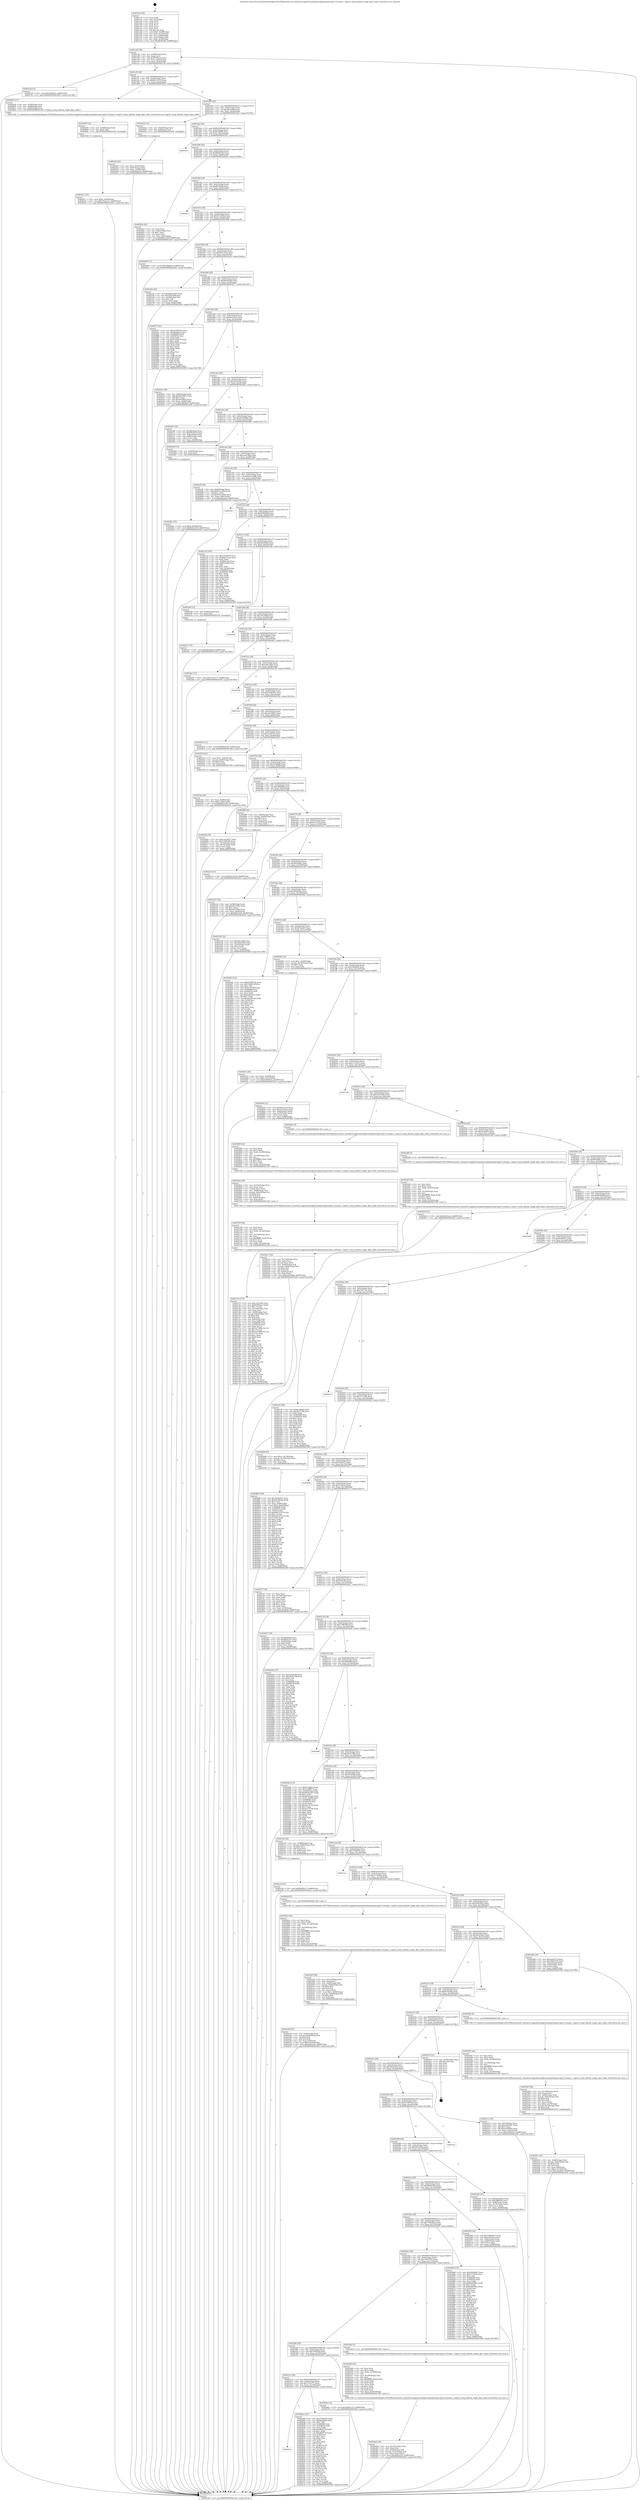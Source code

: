 digraph "0x401ca0" {
  label = "0x401ca0 (/mnt/c/Users/mathe/Desktop/tcc/POCII/binaries/extr_linuxdriversgpudrmamdpowerplayhwmgrvega10_hwmgr.c_vega10_setup_default_single_dpm_table_Final-ollvm.out::main(0))"
  labelloc = "t"
  node[shape=record]

  Entry [label="",width=0.3,height=0.3,shape=circle,fillcolor=black,style=filled]
  "0x401cd2" [label="{
     0x401cd2 [32]\l
     | [instrs]\l
     &nbsp;&nbsp;0x401cd2 \<+6\>: mov -0x98(%rbp),%eax\l
     &nbsp;&nbsp;0x401cd8 \<+2\>: mov %eax,%ecx\l
     &nbsp;&nbsp;0x401cda \<+6\>: sub $0x8785bcaa,%ecx\l
     &nbsp;&nbsp;0x401ce0 \<+6\>: mov %eax,-0x9c(%rbp)\l
     &nbsp;&nbsp;0x401ce6 \<+6\>: mov %ecx,-0xa0(%rbp)\l
     &nbsp;&nbsp;0x401cec \<+6\>: je 00000000004027e8 \<main+0xb48\>\l
  }"]
  "0x4027e8" [label="{
     0x4027e8 [15]\l
     | [instrs]\l
     &nbsp;&nbsp;0x4027e8 \<+10\>: movl $0x51693ec,-0x98(%rbp)\l
     &nbsp;&nbsp;0x4027f2 \<+5\>: jmp 0000000000403200 \<main+0x1560\>\l
  }"]
  "0x401cf2" [label="{
     0x401cf2 [28]\l
     | [instrs]\l
     &nbsp;&nbsp;0x401cf2 \<+5\>: jmp 0000000000401cf7 \<main+0x57\>\l
     &nbsp;&nbsp;0x401cf7 \<+6\>: mov -0x9c(%rbp),%eax\l
     &nbsp;&nbsp;0x401cfd \<+5\>: sub $0x89213413,%eax\l
     &nbsp;&nbsp;0x401d02 \<+6\>: mov %eax,-0xa4(%rbp)\l
     &nbsp;&nbsp;0x401d08 \<+6\>: je 0000000000402b54 \<main+0xeb4\>\l
  }"]
  Exit [label="",width=0.3,height=0.3,shape=circle,fillcolor=black,style=filled,peripheries=2]
  "0x402b54" [label="{
     0x402b54 [17]\l
     | [instrs]\l
     &nbsp;&nbsp;0x402b54 \<+4\>: mov -0x58(%rbp),%rdi\l
     &nbsp;&nbsp;0x402b58 \<+4\>: mov -0x68(%rbp),%rsi\l
     &nbsp;&nbsp;0x402b5c \<+4\>: mov -0x80(%rbp),%rdx\l
     &nbsp;&nbsp;0x402b60 \<+5\>: call 0000000000401240 \<vega10_setup_default_single_dpm_table\>\l
     | [calls]\l
     &nbsp;&nbsp;0x401240 \{1\} (/mnt/c/Users/mathe/Desktop/tcc/POCII/binaries/extr_linuxdriversgpudrmamdpowerplayhwmgrvega10_hwmgr.c_vega10_setup_default_single_dpm_table_Final-ollvm.out::vega10_setup_default_single_dpm_table)\l
  }"]
  "0x401d0e" [label="{
     0x401d0e [28]\l
     | [instrs]\l
     &nbsp;&nbsp;0x401d0e \<+5\>: jmp 0000000000401d13 \<main+0x73\>\l
     &nbsp;&nbsp;0x401d13 \<+6\>: mov -0x9c(%rbp),%eax\l
     &nbsp;&nbsp;0x401d19 \<+5\>: sub $0x89cce9f4,%eax\l
     &nbsp;&nbsp;0x401d1e \<+6\>: mov %eax,-0xa8(%rbp)\l
     &nbsp;&nbsp;0x401d24 \<+6\>: je 0000000000402422 \<main+0x782\>\l
  }"]
  "0x402e57" [label="{
     0x402e57 [15]\l
     | [instrs]\l
     &nbsp;&nbsp;0x402e57 \<+10\>: movl $0x9de39ae9,-0x98(%rbp)\l
     &nbsp;&nbsp;0x402e61 \<+5\>: jmp 0000000000403200 \<main+0x1560\>\l
  }"]
  "0x402422" [label="{
     0x402422 [13]\l
     | [instrs]\l
     &nbsp;&nbsp;0x402422 \<+4\>: mov -0x48(%rbp),%rax\l
     &nbsp;&nbsp;0x402426 \<+4\>: mov 0x8(%rax),%rdi\l
     &nbsp;&nbsp;0x40242a \<+5\>: call 0000000000401060 \<atoi@plt\>\l
     | [calls]\l
     &nbsp;&nbsp;0x401060 \{1\} (unknown)\l
  }"]
  "0x401d2a" [label="{
     0x401d2a [28]\l
     | [instrs]\l
     &nbsp;&nbsp;0x401d2a \<+5\>: jmp 0000000000401d2f \<main+0x8f\>\l
     &nbsp;&nbsp;0x401d2f \<+6\>: mov -0x9c(%rbp),%eax\l
     &nbsp;&nbsp;0x401d35 \<+5\>: sub $0x8c1fbbf2,%eax\l
     &nbsp;&nbsp;0x401d3a \<+6\>: mov %eax,-0xac(%rbp)\l
     &nbsp;&nbsp;0x401d40 \<+6\>: je 00000000004031b1 \<main+0x1511\>\l
  }"]
  "0x402e14" [label="{
     0x402e14 [15]\l
     | [instrs]\l
     &nbsp;&nbsp;0x402e14 \<+10\>: movl $0xd3c15c19,-0x98(%rbp)\l
     &nbsp;&nbsp;0x402e1e \<+5\>: jmp 0000000000403200 \<main+0x1560\>\l
  }"]
  "0x4031b1" [label="{
     0x4031b1\l
  }", style=dashed]
  "0x401d46" [label="{
     0x401d46 [28]\l
     | [instrs]\l
     &nbsp;&nbsp;0x401d46 \<+5\>: jmp 0000000000401d4b \<main+0xab\>\l
     &nbsp;&nbsp;0x401d4b \<+6\>: mov -0x9c(%rbp),%eax\l
     &nbsp;&nbsp;0x401d51 \<+5\>: sub $0x8fbb47d2,%eax\l
     &nbsp;&nbsp;0x401d56 \<+6\>: mov %eax,-0xb0(%rbp)\l
     &nbsp;&nbsp;0x401d5c \<+6\>: je 000000000040282a \<main+0xb8a\>\l
  }"]
  "0x402dbc" [label="{
     0x402dbc [25]\l
     | [instrs]\l
     &nbsp;&nbsp;0x402dbc \<+10\>: movl $0x0,-0x94(%rbp)\l
     &nbsp;&nbsp;0x402dc6 \<+10\>: movl $0x649c3256,-0x98(%rbp)\l
     &nbsp;&nbsp;0x402dd0 \<+5\>: jmp 0000000000403200 \<main+0x1560\>\l
  }"]
  "0x40282a" [label="{
     0x40282a [28]\l
     | [instrs]\l
     &nbsp;&nbsp;0x40282a \<+2\>: xor %eax,%eax\l
     &nbsp;&nbsp;0x40282c \<+3\>: mov -0x6c(%rbp),%ecx\l
     &nbsp;&nbsp;0x40282f \<+3\>: sub $0x1,%eax\l
     &nbsp;&nbsp;0x402832 \<+2\>: sub %eax,%ecx\l
     &nbsp;&nbsp;0x402834 \<+3\>: mov %ecx,-0x6c(%rbp)\l
     &nbsp;&nbsp;0x402837 \<+10\>: movl $0x6943e184,-0x98(%rbp)\l
     &nbsp;&nbsp;0x402841 \<+5\>: jmp 0000000000403200 \<main+0x1560\>\l
  }"]
  "0x401d62" [label="{
     0x401d62 [28]\l
     | [instrs]\l
     &nbsp;&nbsp;0x401d62 \<+5\>: jmp 0000000000401d67 \<main+0xc7\>\l
     &nbsp;&nbsp;0x401d67 \<+6\>: mov -0x9c(%rbp),%eax\l
     &nbsp;&nbsp;0x401d6d \<+5\>: sub $0x8fc54fa8,%eax\l
     &nbsp;&nbsp;0x401d72 \<+6\>: mov %eax,-0xb4(%rbp)\l
     &nbsp;&nbsp;0x401d78 \<+6\>: je 0000000000402413 \<main+0x773\>\l
  }"]
  "0x402cc6" [label="{
     0x402cc6 [15]\l
     | [instrs]\l
     &nbsp;&nbsp;0x402cc6 \<+10\>: movl $0xfdc89e73,-0x98(%rbp)\l
     &nbsp;&nbsp;0x402cd0 \<+5\>: jmp 0000000000403200 \<main+0x1560\>\l
  }"]
  "0x402413" [label="{
     0x402413\l
  }", style=dashed]
  "0x401d7e" [label="{
     0x401d7e [28]\l
     | [instrs]\l
     &nbsp;&nbsp;0x401d7e \<+5\>: jmp 0000000000401d83 \<main+0xe3\>\l
     &nbsp;&nbsp;0x401d83 \<+6\>: mov -0x9c(%rbp),%eax\l
     &nbsp;&nbsp;0x401d89 \<+5\>: sub $0x941d934d,%eax\l
     &nbsp;&nbsp;0x401d8e \<+6\>: mov %eax,-0xb8(%rbp)\l
     &nbsp;&nbsp;0x401d94 \<+6\>: je 0000000000402999 \<main+0xcf9\>\l
  }"]
  "0x40232e" [label="{
     0x40232e\l
  }", style=dashed]
  "0x402999" [label="{
     0x402999 [15]\l
     | [instrs]\l
     &nbsp;&nbsp;0x402999 \<+10\>: movl $0xe3fbd6c8,-0x98(%rbp)\l
     &nbsp;&nbsp;0x4029a3 \<+5\>: jmp 0000000000403200 \<main+0x1560\>\l
  }"]
  "0x401d9a" [label="{
     0x401d9a [28]\l
     | [instrs]\l
     &nbsp;&nbsp;0x401d9a \<+5\>: jmp 0000000000401d9f \<main+0xff\>\l
     &nbsp;&nbsp;0x401d9f \<+6\>: mov -0x9c(%rbp),%eax\l
     &nbsp;&nbsp;0x401da5 \<+5\>: sub $0x993c15a2,%eax\l
     &nbsp;&nbsp;0x401daa \<+6\>: mov %eax,-0xbc(%rbp)\l
     &nbsp;&nbsp;0x401db0 \<+6\>: je 0000000000402c8a \<main+0xfea\>\l
  }"]
  "0x402b8a" [label="{
     0x402b8a [147]\l
     | [instrs]\l
     &nbsp;&nbsp;0x402b8a \<+5\>: mov $0x37f59076,%eax\l
     &nbsp;&nbsp;0x402b8f \<+5\>: mov $0xb8dfa60d,%ecx\l
     &nbsp;&nbsp;0x402b94 \<+2\>: mov $0x1,%dl\l
     &nbsp;&nbsp;0x402b96 \<+7\>: mov 0x406068,%esi\l
     &nbsp;&nbsp;0x402b9d \<+7\>: mov 0x406054,%edi\l
     &nbsp;&nbsp;0x402ba4 \<+3\>: mov %esi,%r8d\l
     &nbsp;&nbsp;0x402ba7 \<+7\>: add $0xd8b9739,%r8d\l
     &nbsp;&nbsp;0x402bae \<+4\>: sub $0x1,%r8d\l
     &nbsp;&nbsp;0x402bb2 \<+7\>: sub $0xd8b9739,%r8d\l
     &nbsp;&nbsp;0x402bb9 \<+4\>: imul %r8d,%esi\l
     &nbsp;&nbsp;0x402bbd \<+3\>: and $0x1,%esi\l
     &nbsp;&nbsp;0x402bc0 \<+3\>: cmp $0x0,%esi\l
     &nbsp;&nbsp;0x402bc3 \<+4\>: sete %r9b\l
     &nbsp;&nbsp;0x402bc7 \<+3\>: cmp $0xa,%edi\l
     &nbsp;&nbsp;0x402bca \<+4\>: setl %r10b\l
     &nbsp;&nbsp;0x402bce \<+3\>: mov %r9b,%r11b\l
     &nbsp;&nbsp;0x402bd1 \<+4\>: xor $0xff,%r11b\l
     &nbsp;&nbsp;0x402bd5 \<+3\>: mov %r10b,%bl\l
     &nbsp;&nbsp;0x402bd8 \<+3\>: xor $0xff,%bl\l
     &nbsp;&nbsp;0x402bdb \<+3\>: xor $0x1,%dl\l
     &nbsp;&nbsp;0x402bde \<+3\>: mov %r11b,%r14b\l
     &nbsp;&nbsp;0x402be1 \<+4\>: and $0xff,%r14b\l
     &nbsp;&nbsp;0x402be5 \<+3\>: and %dl,%r9b\l
     &nbsp;&nbsp;0x402be8 \<+3\>: mov %bl,%r15b\l
     &nbsp;&nbsp;0x402beb \<+4\>: and $0xff,%r15b\l
     &nbsp;&nbsp;0x402bef \<+3\>: and %dl,%r10b\l
     &nbsp;&nbsp;0x402bf2 \<+3\>: or %r9b,%r14b\l
     &nbsp;&nbsp;0x402bf5 \<+3\>: or %r10b,%r15b\l
     &nbsp;&nbsp;0x402bf8 \<+3\>: xor %r15b,%r14b\l
     &nbsp;&nbsp;0x402bfb \<+3\>: or %bl,%r11b\l
     &nbsp;&nbsp;0x402bfe \<+4\>: xor $0xff,%r11b\l
     &nbsp;&nbsp;0x402c02 \<+3\>: or $0x1,%dl\l
     &nbsp;&nbsp;0x402c05 \<+3\>: and %dl,%r11b\l
     &nbsp;&nbsp;0x402c08 \<+3\>: or %r11b,%r14b\l
     &nbsp;&nbsp;0x402c0b \<+4\>: test $0x1,%r14b\l
     &nbsp;&nbsp;0x402c0f \<+3\>: cmovne %ecx,%eax\l
     &nbsp;&nbsp;0x402c12 \<+6\>: mov %eax,-0x98(%rbp)\l
     &nbsp;&nbsp;0x402c18 \<+5\>: jmp 0000000000403200 \<main+0x1560\>\l
  }"]
  "0x402c8a" [label="{
     0x402c8a [30]\l
     | [instrs]\l
     &nbsp;&nbsp;0x402c8a \<+5\>: mov $0xad219a89,%eax\l
     &nbsp;&nbsp;0x402c8f \<+5\>: mov $0x2f01f4db,%ecx\l
     &nbsp;&nbsp;0x402c94 \<+3\>: mov -0x29(%rbp),%dl\l
     &nbsp;&nbsp;0x402c97 \<+3\>: test $0x1,%dl\l
     &nbsp;&nbsp;0x402c9a \<+3\>: cmovne %ecx,%eax\l
     &nbsp;&nbsp;0x402c9d \<+6\>: mov %eax,-0x98(%rbp)\l
     &nbsp;&nbsp;0x402ca3 \<+5\>: jmp 0000000000403200 \<main+0x1560\>\l
  }"]
  "0x401db6" [label="{
     0x401db6 [28]\l
     | [instrs]\l
     &nbsp;&nbsp;0x401db6 \<+5\>: jmp 0000000000401dbb \<main+0x11b\>\l
     &nbsp;&nbsp;0x401dbb \<+6\>: mov -0x9c(%rbp),%eax\l
     &nbsp;&nbsp;0x401dc1 \<+5\>: sub $0x9de39ae9,%eax\l
     &nbsp;&nbsp;0x401dc6 \<+6\>: mov %eax,-0xc0(%rbp)\l
     &nbsp;&nbsp;0x401dcc \<+6\>: je 0000000000402f77 \<main+0x12d7\>\l
  }"]
  "0x402312" [label="{
     0x402312 [28]\l
     | [instrs]\l
     &nbsp;&nbsp;0x402312 \<+5\>: jmp 0000000000402317 \<main+0x677\>\l
     &nbsp;&nbsp;0x402317 \<+6\>: mov -0x9c(%rbp),%eax\l
     &nbsp;&nbsp;0x40231d \<+5\>: sub $0x7f7e2c71,%eax\l
     &nbsp;&nbsp;0x402322 \<+6\>: mov %eax,-0x184(%rbp)\l
     &nbsp;&nbsp;0x402328 \<+6\>: je 0000000000402b8a \<main+0xeea\>\l
  }"]
  "0x402f77" [label="{
     0x402f77 [91]\l
     | [instrs]\l
     &nbsp;&nbsp;0x402f77 \<+5\>: mov $0x6378874b,%eax\l
     &nbsp;&nbsp;0x402f7c \<+5\>: mov $0xdf0b0e0c,%ecx\l
     &nbsp;&nbsp;0x402f81 \<+7\>: mov 0x406068,%edx\l
     &nbsp;&nbsp;0x402f88 \<+7\>: mov 0x406054,%esi\l
     &nbsp;&nbsp;0x402f8f \<+2\>: mov %edx,%edi\l
     &nbsp;&nbsp;0x402f91 \<+6\>: sub $0x972d2276,%edi\l
     &nbsp;&nbsp;0x402f97 \<+3\>: sub $0x1,%edi\l
     &nbsp;&nbsp;0x402f9a \<+6\>: add $0x972d2276,%edi\l
     &nbsp;&nbsp;0x402fa0 \<+3\>: imul %edi,%edx\l
     &nbsp;&nbsp;0x402fa3 \<+3\>: and $0x1,%edx\l
     &nbsp;&nbsp;0x402fa6 \<+3\>: cmp $0x0,%edx\l
     &nbsp;&nbsp;0x402fa9 \<+4\>: sete %r8b\l
     &nbsp;&nbsp;0x402fad \<+3\>: cmp $0xa,%esi\l
     &nbsp;&nbsp;0x402fb0 \<+4\>: setl %r9b\l
     &nbsp;&nbsp;0x402fb4 \<+3\>: mov %r8b,%r10b\l
     &nbsp;&nbsp;0x402fb7 \<+3\>: and %r9b,%r10b\l
     &nbsp;&nbsp;0x402fba \<+3\>: xor %r9b,%r8b\l
     &nbsp;&nbsp;0x402fbd \<+3\>: or %r8b,%r10b\l
     &nbsp;&nbsp;0x402fc0 \<+4\>: test $0x1,%r10b\l
     &nbsp;&nbsp;0x402fc4 \<+3\>: cmovne %ecx,%eax\l
     &nbsp;&nbsp;0x402fc7 \<+6\>: mov %eax,-0x98(%rbp)\l
     &nbsp;&nbsp;0x402fcd \<+5\>: jmp 0000000000403200 \<main+0x1560\>\l
  }"]
  "0x401dd2" [label="{
     0x401dd2 [28]\l
     | [instrs]\l
     &nbsp;&nbsp;0x401dd2 \<+5\>: jmp 0000000000401dd7 \<main+0x137\>\l
     &nbsp;&nbsp;0x401dd7 \<+6\>: mov -0x9c(%rbp),%eax\l
     &nbsp;&nbsp;0x401ddd \<+5\>: sub $0x9ee1bca5,%eax\l
     &nbsp;&nbsp;0x401de2 \<+6\>: mov %eax,-0xc4(%rbp)\l
     &nbsp;&nbsp;0x401de8 \<+6\>: je 0000000000402b2c \<main+0xe8c\>\l
  }"]
  "0x40306c" [label="{
     0x40306c [15]\l
     | [instrs]\l
     &nbsp;&nbsp;0x40306c \<+10\>: movl $0x50b95c7b,-0x98(%rbp)\l
     &nbsp;&nbsp;0x403076 \<+5\>: jmp 0000000000403200 \<main+0x1560\>\l
  }"]
  "0x402b2c" [label="{
     0x402b2c [40]\l
     | [instrs]\l
     &nbsp;&nbsp;0x402b2c \<+6\>: mov -0x84(%rbp),%eax\l
     &nbsp;&nbsp;0x402b32 \<+5\>: add $0xb6169fcd,%eax\l
     &nbsp;&nbsp;0x402b37 \<+3\>: add $0x1,%eax\l
     &nbsp;&nbsp;0x402b3a \<+5\>: sub $0xb6169fcd,%eax\l
     &nbsp;&nbsp;0x402b3f \<+6\>: mov %eax,-0x84(%rbp)\l
     &nbsp;&nbsp;0x402b45 \<+10\>: movl $0xe3fbd6c8,-0x98(%rbp)\l
     &nbsp;&nbsp;0x402b4f \<+5\>: jmp 0000000000403200 \<main+0x1560\>\l
  }"]
  "0x401dee" [label="{
     0x401dee [28]\l
     | [instrs]\l
     &nbsp;&nbsp;0x401dee \<+5\>: jmp 0000000000401df3 \<main+0x153\>\l
     &nbsp;&nbsp;0x401df3 \<+6\>: mov -0x9c(%rbp),%eax\l
     &nbsp;&nbsp;0x401df9 \<+5\>: sub $0xab9cee0e,%eax\l
     &nbsp;&nbsp;0x401dfe \<+6\>: mov %eax,-0xc8(%rbp)\l
     &nbsp;&nbsp;0x401e04 \<+6\>: je 0000000000402a6c \<main+0xdcc\>\l
  }"]
  "0x402b71" [label="{
     0x402b71 [25]\l
     | [instrs]\l
     &nbsp;&nbsp;0x402b71 \<+10\>: movl $0x0,-0x90(%rbp)\l
     &nbsp;&nbsp;0x402b7b \<+10\>: movl $0x7f7e2c71,-0x98(%rbp)\l
     &nbsp;&nbsp;0x402b85 \<+5\>: jmp 0000000000403200 \<main+0x1560\>\l
  }"]
  "0x402a6c" [label="{
     0x402a6c [36]\l
     | [instrs]\l
     &nbsp;&nbsp;0x402a6c \<+5\>: mov $0xf8fc86eb,%eax\l
     &nbsp;&nbsp;0x402a71 \<+5\>: mov $0xef5aa935,%ecx\l
     &nbsp;&nbsp;0x402a76 \<+6\>: mov -0x8c(%rbp),%edx\l
     &nbsp;&nbsp;0x402a7c \<+6\>: cmp -0x88(%rbp),%edx\l
     &nbsp;&nbsp;0x402a82 \<+3\>: cmovl %ecx,%eax\l
     &nbsp;&nbsp;0x402a85 \<+6\>: mov %eax,-0x98(%rbp)\l
     &nbsp;&nbsp;0x402a8b \<+5\>: jmp 0000000000403200 \<main+0x1560\>\l
  }"]
  "0x401e0a" [label="{
     0x401e0a [28]\l
     | [instrs]\l
     &nbsp;&nbsp;0x401e0a \<+5\>: jmp 0000000000401e0f \<main+0x16f\>\l
     &nbsp;&nbsp;0x401e0f \<+6\>: mov -0x9c(%rbp),%eax\l
     &nbsp;&nbsp;0x401e15 \<+5\>: sub $0xad219a89,%eax\l
     &nbsp;&nbsp;0x401e1a \<+6\>: mov %eax,-0xcc(%rbp)\l
     &nbsp;&nbsp;0x401e20 \<+6\>: je 0000000000402db0 \<main+0x1110\>\l
  }"]
  "0x402b65" [label="{
     0x402b65 [12]\l
     | [instrs]\l
     &nbsp;&nbsp;0x402b65 \<+4\>: mov -0x58(%rbp),%rdx\l
     &nbsp;&nbsp;0x402b69 \<+3\>: mov %rdx,%rdi\l
     &nbsp;&nbsp;0x402b6c \<+5\>: call 0000000000401030 \<free@plt\>\l
     | [calls]\l
     &nbsp;&nbsp;0x401030 \{1\} (unknown)\l
  }"]
  "0x402db0" [label="{
     0x402db0 [12]\l
     | [instrs]\l
     &nbsp;&nbsp;0x402db0 \<+4\>: mov -0x68(%rbp),%rax\l
     &nbsp;&nbsp;0x402db4 \<+3\>: mov %rax,%rdi\l
     &nbsp;&nbsp;0x402db7 \<+5\>: call 0000000000401030 \<free@plt\>\l
     | [calls]\l
     &nbsp;&nbsp;0x401030 \{1\} (unknown)\l
  }"]
  "0x401e26" [label="{
     0x401e26 [28]\l
     | [instrs]\l
     &nbsp;&nbsp;0x401e26 \<+5\>: jmp 0000000000401e2b \<main+0x18b\>\l
     &nbsp;&nbsp;0x401e2b \<+6\>: mov -0x9c(%rbp),%eax\l
     &nbsp;&nbsp;0x401e31 \<+5\>: sub $0xae4a786d,%eax\l
     &nbsp;&nbsp;0x401e36 \<+6\>: mov %eax,-0xd0(%rbp)\l
     &nbsp;&nbsp;0x401e3c \<+6\>: je 0000000000402af5 \<main+0xe55\>\l
  }"]
  "0x402ac1" [label="{
     0x402ac1 [52]\l
     | [instrs]\l
     &nbsp;&nbsp;0x402ac1 \<+6\>: mov -0x1b4(%rbp),%ecx\l
     &nbsp;&nbsp;0x402ac7 \<+3\>: imul %eax,%ecx\l
     &nbsp;&nbsp;0x402aca \<+3\>: movslq %ecx,%rdi\l
     &nbsp;&nbsp;0x402acd \<+4\>: mov -0x80(%rbp),%r8\l
     &nbsp;&nbsp;0x402ad1 \<+7\>: movslq -0x84(%rbp),%r9\l
     &nbsp;&nbsp;0x402ad8 \<+4\>: shl $0x4,%r9\l
     &nbsp;&nbsp;0x402adc \<+3\>: add %r9,%r8\l
     &nbsp;&nbsp;0x402adf \<+4\>: mov 0x8(%r8),%r8\l
     &nbsp;&nbsp;0x402ae3 \<+3\>: mov %rdi,(%r8)\l
     &nbsp;&nbsp;0x402ae6 \<+10\>: movl $0xae4a786d,-0x98(%rbp)\l
     &nbsp;&nbsp;0x402af0 \<+5\>: jmp 0000000000403200 \<main+0x1560\>\l
  }"]
  "0x402af5" [label="{
     0x402af5 [40]\l
     | [instrs]\l
     &nbsp;&nbsp;0x402af5 \<+6\>: mov -0x8c(%rbp),%eax\l
     &nbsp;&nbsp;0x402afb \<+5\>: add $0x951e1d6d,%eax\l
     &nbsp;&nbsp;0x402b00 \<+3\>: add $0x1,%eax\l
     &nbsp;&nbsp;0x402b03 \<+5\>: sub $0x951e1d6d,%eax\l
     &nbsp;&nbsp;0x402b08 \<+6\>: mov %eax,-0x8c(%rbp)\l
     &nbsp;&nbsp;0x402b0e \<+10\>: movl $0xab9cee0e,-0x98(%rbp)\l
     &nbsp;&nbsp;0x402b18 \<+5\>: jmp 0000000000403200 \<main+0x1560\>\l
  }"]
  "0x401e42" [label="{
     0x401e42 [28]\l
     | [instrs]\l
     &nbsp;&nbsp;0x401e42 \<+5\>: jmp 0000000000401e47 \<main+0x1a7\>\l
     &nbsp;&nbsp;0x401e47 \<+6\>: mov -0x9c(%rbp),%eax\l
     &nbsp;&nbsp;0x401e4d \<+5\>: sub $0xb2a1a09b,%eax\l
     &nbsp;&nbsp;0x401e52 \<+6\>: mov %eax,-0xd4(%rbp)\l
     &nbsp;&nbsp;0x401e58 \<+6\>: je 00000000004023b1 \<main+0x711\>\l
  }"]
  "0x402a95" [label="{
     0x402a95 [44]\l
     | [instrs]\l
     &nbsp;&nbsp;0x402a95 \<+2\>: xor %ecx,%ecx\l
     &nbsp;&nbsp;0x402a97 \<+5\>: mov $0x2,%edx\l
     &nbsp;&nbsp;0x402a9c \<+6\>: mov %edx,-0x1b0(%rbp)\l
     &nbsp;&nbsp;0x402aa2 \<+1\>: cltd\l
     &nbsp;&nbsp;0x402aa3 \<+6\>: mov -0x1b0(%rbp),%esi\l
     &nbsp;&nbsp;0x402aa9 \<+2\>: idiv %esi\l
     &nbsp;&nbsp;0x402aab \<+6\>: imul $0xfffffffe,%edx,%edx\l
     &nbsp;&nbsp;0x402ab1 \<+3\>: sub $0x1,%ecx\l
     &nbsp;&nbsp;0x402ab4 \<+2\>: sub %ecx,%edx\l
     &nbsp;&nbsp;0x402ab6 \<+6\>: mov %edx,-0x1b4(%rbp)\l
     &nbsp;&nbsp;0x402abc \<+5\>: call 0000000000401160 \<next_i\>\l
     | [calls]\l
     &nbsp;&nbsp;0x401160 \{1\} (/mnt/c/Users/mathe/Desktop/tcc/POCII/binaries/extr_linuxdriversgpudrmamdpowerplayhwmgrvega10_hwmgr.c_vega10_setup_default_single_dpm_table_Final-ollvm.out::next_i)\l
  }"]
  "0x4023b1" [label="{
     0x4023b1\l
  }", style=dashed]
  "0x401e5e" [label="{
     0x401e5e [28]\l
     | [instrs]\l
     &nbsp;&nbsp;0x401e5e \<+5\>: jmp 0000000000401e63 \<main+0x1c3\>\l
     &nbsp;&nbsp;0x401e63 \<+6\>: mov -0x9c(%rbp),%eax\l
     &nbsp;&nbsp;0x401e69 \<+5\>: sub $0xb8dfa60d,%eax\l
     &nbsp;&nbsp;0x401e6e \<+6\>: mov %eax,-0xd8(%rbp)\l
     &nbsp;&nbsp;0x401e74 \<+6\>: je 0000000000402c1d \<main+0xf7d\>\l
  }"]
  "0x402a3d" [label="{
     0x402a3d [47]\l
     | [instrs]\l
     &nbsp;&nbsp;0x402a3d \<+4\>: mov -0x80(%rbp),%rdi\l
     &nbsp;&nbsp;0x402a41 \<+7\>: movslq -0x84(%rbp),%r8\l
     &nbsp;&nbsp;0x402a48 \<+4\>: shl $0x4,%r8\l
     &nbsp;&nbsp;0x402a4c \<+3\>: add %r8,%rdi\l
     &nbsp;&nbsp;0x402a4f \<+4\>: mov %rax,0x8(%rdi)\l
     &nbsp;&nbsp;0x402a53 \<+10\>: movl $0x0,-0x8c(%rbp)\l
     &nbsp;&nbsp;0x402a5d \<+10\>: movl $0xab9cee0e,-0x98(%rbp)\l
     &nbsp;&nbsp;0x402a67 \<+5\>: jmp 0000000000403200 \<main+0x1560\>\l
  }"]
  "0x402c1d" [label="{
     0x402c1d [109]\l
     | [instrs]\l
     &nbsp;&nbsp;0x402c1d \<+5\>: mov $0x37f59076,%eax\l
     &nbsp;&nbsp;0x402c22 \<+5\>: mov $0x993c15a2,%ecx\l
     &nbsp;&nbsp;0x402c27 \<+2\>: xor %edx,%edx\l
     &nbsp;&nbsp;0x402c29 \<+6\>: mov -0x90(%rbp),%esi\l
     &nbsp;&nbsp;0x402c2f \<+3\>: cmp -0x60(%rbp),%esi\l
     &nbsp;&nbsp;0x402c32 \<+4\>: setl %dil\l
     &nbsp;&nbsp;0x402c36 \<+4\>: and $0x1,%dil\l
     &nbsp;&nbsp;0x402c3a \<+4\>: mov %dil,-0x29(%rbp)\l
     &nbsp;&nbsp;0x402c3e \<+7\>: mov 0x406068,%esi\l
     &nbsp;&nbsp;0x402c45 \<+8\>: mov 0x406054,%r8d\l
     &nbsp;&nbsp;0x402c4d \<+3\>: sub $0x1,%edx\l
     &nbsp;&nbsp;0x402c50 \<+3\>: mov %esi,%r9d\l
     &nbsp;&nbsp;0x402c53 \<+3\>: add %edx,%r9d\l
     &nbsp;&nbsp;0x402c56 \<+4\>: imul %r9d,%esi\l
     &nbsp;&nbsp;0x402c5a \<+3\>: and $0x1,%esi\l
     &nbsp;&nbsp;0x402c5d \<+3\>: cmp $0x0,%esi\l
     &nbsp;&nbsp;0x402c60 \<+4\>: sete %dil\l
     &nbsp;&nbsp;0x402c64 \<+4\>: cmp $0xa,%r8d\l
     &nbsp;&nbsp;0x402c68 \<+4\>: setl %r10b\l
     &nbsp;&nbsp;0x402c6c \<+3\>: mov %dil,%r11b\l
     &nbsp;&nbsp;0x402c6f \<+3\>: and %r10b,%r11b\l
     &nbsp;&nbsp;0x402c72 \<+3\>: xor %r10b,%dil\l
     &nbsp;&nbsp;0x402c75 \<+3\>: or %dil,%r11b\l
     &nbsp;&nbsp;0x402c78 \<+4\>: test $0x1,%r11b\l
     &nbsp;&nbsp;0x402c7c \<+3\>: cmovne %ecx,%eax\l
     &nbsp;&nbsp;0x402c7f \<+6\>: mov %eax,-0x98(%rbp)\l
     &nbsp;&nbsp;0x402c85 \<+5\>: jmp 0000000000403200 \<main+0x1560\>\l
  }"]
  "0x401e7a" [label="{
     0x401e7a [28]\l
     | [instrs]\l
     &nbsp;&nbsp;0x401e7a \<+5\>: jmp 0000000000401e7f \<main+0x1df\>\l
     &nbsp;&nbsp;0x401e7f \<+6\>: mov -0x9c(%rbp),%eax\l
     &nbsp;&nbsp;0x401e85 \<+5\>: sub $0xbdc49dc8,%eax\l
     &nbsp;&nbsp;0x401e8a \<+6\>: mov %eax,-0xdc(%rbp)\l
     &nbsp;&nbsp;0x401e90 \<+6\>: je 0000000000402e4b \<main+0x11ab\>\l
  }"]
  "0x402a02" [label="{
     0x402a02 [59]\l
     | [instrs]\l
     &nbsp;&nbsp;0x402a02 \<+6\>: mov -0x1ac(%rbp),%ecx\l
     &nbsp;&nbsp;0x402a08 \<+3\>: imul %eax,%ecx\l
     &nbsp;&nbsp;0x402a0b \<+4\>: mov -0x80(%rbp),%r8\l
     &nbsp;&nbsp;0x402a0f \<+7\>: movslq -0x84(%rbp),%r9\l
     &nbsp;&nbsp;0x402a16 \<+4\>: shl $0x4,%r9\l
     &nbsp;&nbsp;0x402a1a \<+3\>: add %r9,%r8\l
     &nbsp;&nbsp;0x402a1d \<+3\>: mov %ecx,(%r8)\l
     &nbsp;&nbsp;0x402a20 \<+10\>: movl $0x1,-0x88(%rbp)\l
     &nbsp;&nbsp;0x402a2a \<+7\>: movslq -0x88(%rbp),%r8\l
     &nbsp;&nbsp;0x402a31 \<+4\>: shl $0x3,%r8\l
     &nbsp;&nbsp;0x402a35 \<+3\>: mov %r8,%rdi\l
     &nbsp;&nbsp;0x402a38 \<+5\>: call 0000000000401050 \<malloc@plt\>\l
     | [calls]\l
     &nbsp;&nbsp;0x401050 \{1\} (unknown)\l
  }"]
  "0x402e4b" [label="{
     0x402e4b [12]\l
     | [instrs]\l
     &nbsp;&nbsp;0x402e4b \<+4\>: mov -0x80(%rbp),%rax\l
     &nbsp;&nbsp;0x402e4f \<+3\>: mov %rax,%rdi\l
     &nbsp;&nbsp;0x402e52 \<+5\>: call 0000000000401030 \<free@plt\>\l
     | [calls]\l
     &nbsp;&nbsp;0x401030 \{1\} (unknown)\l
  }"]
  "0x401e96" [label="{
     0x401e96 [28]\l
     | [instrs]\l
     &nbsp;&nbsp;0x401e96 \<+5\>: jmp 0000000000401e9b \<main+0x1fb\>\l
     &nbsp;&nbsp;0x401e9b \<+6\>: mov -0x9c(%rbp),%eax\l
     &nbsp;&nbsp;0x401ea1 \<+5\>: sub $0xc34c3dd9,%eax\l
     &nbsp;&nbsp;0x401ea6 \<+6\>: mov %eax,-0xe0(%rbp)\l
     &nbsp;&nbsp;0x401eac \<+6\>: je 00000000004030ab \<main+0x140b\>\l
  }"]
  "0x4029ce" [label="{
     0x4029ce [52]\l
     | [instrs]\l
     &nbsp;&nbsp;0x4029ce \<+2\>: xor %ecx,%ecx\l
     &nbsp;&nbsp;0x4029d0 \<+5\>: mov $0x2,%edx\l
     &nbsp;&nbsp;0x4029d5 \<+6\>: mov %edx,-0x1a8(%rbp)\l
     &nbsp;&nbsp;0x4029db \<+1\>: cltd\l
     &nbsp;&nbsp;0x4029dc \<+6\>: mov -0x1a8(%rbp),%esi\l
     &nbsp;&nbsp;0x4029e2 \<+2\>: idiv %esi\l
     &nbsp;&nbsp;0x4029e4 \<+6\>: imul $0xfffffffe,%edx,%edx\l
     &nbsp;&nbsp;0x4029ea \<+2\>: mov %ecx,%edi\l
     &nbsp;&nbsp;0x4029ec \<+2\>: sub %edx,%edi\l
     &nbsp;&nbsp;0x4029ee \<+2\>: mov %ecx,%edx\l
     &nbsp;&nbsp;0x4029f0 \<+3\>: sub $0x1,%edx\l
     &nbsp;&nbsp;0x4029f3 \<+2\>: add %edx,%edi\l
     &nbsp;&nbsp;0x4029f5 \<+2\>: sub %edi,%ecx\l
     &nbsp;&nbsp;0x4029f7 \<+6\>: mov %ecx,-0x1ac(%rbp)\l
     &nbsp;&nbsp;0x4029fd \<+5\>: call 0000000000401160 \<next_i\>\l
     | [calls]\l
     &nbsp;&nbsp;0x401160 \{1\} (/mnt/c/Users/mathe/Desktop/tcc/POCII/binaries/extr_linuxdriversgpudrmamdpowerplayhwmgrvega10_hwmgr.c_vega10_setup_default_single_dpm_table_Final-ollvm.out::next_i)\l
  }"]
  "0x4030ab" [label="{
     0x4030ab\l
  }", style=dashed]
  "0x401eb2" [label="{
     0x401eb2 [28]\l
     | [instrs]\l
     &nbsp;&nbsp;0x401eb2 \<+5\>: jmp 0000000000401eb7 \<main+0x217\>\l
     &nbsp;&nbsp;0x401eb7 \<+6\>: mov -0x9c(%rbp),%eax\l
     &nbsp;&nbsp;0x401ebd \<+5\>: sub $0xc72ff9f7,%eax\l
     &nbsp;&nbsp;0x401ec2 \<+6\>: mov %eax,-0xe4(%rbp)\l
     &nbsp;&nbsp;0x401ec8 \<+6\>: je 0000000000402da1 \<main+0x1101\>\l
  }"]
  "0x4028f0" [label="{
     0x4028f0 [169]\l
     | [instrs]\l
     &nbsp;&nbsp;0x4028f0 \<+5\>: mov $0xc92db5b1,%ecx\l
     &nbsp;&nbsp;0x4028f5 \<+5\>: mov $0x941d934d,%edx\l
     &nbsp;&nbsp;0x4028fa \<+3\>: mov $0x1,%sil\l
     &nbsp;&nbsp;0x4028fd \<+4\>: mov %rax,-0x80(%rbp)\l
     &nbsp;&nbsp;0x402901 \<+10\>: movl $0x0,-0x84(%rbp)\l
     &nbsp;&nbsp;0x40290b \<+8\>: mov 0x406068,%r8d\l
     &nbsp;&nbsp;0x402913 \<+8\>: mov 0x406054,%r9d\l
     &nbsp;&nbsp;0x40291b \<+3\>: mov %r8d,%r10d\l
     &nbsp;&nbsp;0x40291e \<+7\>: sub $0x9efe5376,%r10d\l
     &nbsp;&nbsp;0x402925 \<+4\>: sub $0x1,%r10d\l
     &nbsp;&nbsp;0x402929 \<+7\>: add $0x9efe5376,%r10d\l
     &nbsp;&nbsp;0x402930 \<+4\>: imul %r10d,%r8d\l
     &nbsp;&nbsp;0x402934 \<+4\>: and $0x1,%r8d\l
     &nbsp;&nbsp;0x402938 \<+4\>: cmp $0x0,%r8d\l
     &nbsp;&nbsp;0x40293c \<+4\>: sete %r11b\l
     &nbsp;&nbsp;0x402940 \<+4\>: cmp $0xa,%r9d\l
     &nbsp;&nbsp;0x402944 \<+3\>: setl %bl\l
     &nbsp;&nbsp;0x402947 \<+3\>: mov %r11b,%r14b\l
     &nbsp;&nbsp;0x40294a \<+4\>: xor $0xff,%r14b\l
     &nbsp;&nbsp;0x40294e \<+3\>: mov %bl,%r15b\l
     &nbsp;&nbsp;0x402951 \<+4\>: xor $0xff,%r15b\l
     &nbsp;&nbsp;0x402955 \<+4\>: xor $0x1,%sil\l
     &nbsp;&nbsp;0x402959 \<+3\>: mov %r14b,%r12b\l
     &nbsp;&nbsp;0x40295c \<+4\>: and $0xff,%r12b\l
     &nbsp;&nbsp;0x402960 \<+3\>: and %sil,%r11b\l
     &nbsp;&nbsp;0x402963 \<+3\>: mov %r15b,%r13b\l
     &nbsp;&nbsp;0x402966 \<+4\>: and $0xff,%r13b\l
     &nbsp;&nbsp;0x40296a \<+3\>: and %sil,%bl\l
     &nbsp;&nbsp;0x40296d \<+3\>: or %r11b,%r12b\l
     &nbsp;&nbsp;0x402970 \<+3\>: or %bl,%r13b\l
     &nbsp;&nbsp;0x402973 \<+3\>: xor %r13b,%r12b\l
     &nbsp;&nbsp;0x402976 \<+3\>: or %r15b,%r14b\l
     &nbsp;&nbsp;0x402979 \<+4\>: xor $0xff,%r14b\l
     &nbsp;&nbsp;0x40297d \<+4\>: or $0x1,%sil\l
     &nbsp;&nbsp;0x402981 \<+3\>: and %sil,%r14b\l
     &nbsp;&nbsp;0x402984 \<+3\>: or %r14b,%r12b\l
     &nbsp;&nbsp;0x402987 \<+4\>: test $0x1,%r12b\l
     &nbsp;&nbsp;0x40298b \<+3\>: cmovne %edx,%ecx\l
     &nbsp;&nbsp;0x40298e \<+6\>: mov %ecx,-0x98(%rbp)\l
     &nbsp;&nbsp;0x402994 \<+5\>: jmp 0000000000403200 \<main+0x1560\>\l
  }"]
  "0x402da1" [label="{
     0x402da1 [15]\l
     | [instrs]\l
     &nbsp;&nbsp;0x402da1 \<+10\>: movl $0x7f7e2c71,-0x98(%rbp)\l
     &nbsp;&nbsp;0x402dab \<+5\>: jmp 0000000000403200 \<main+0x1560\>\l
  }"]
  "0x401ece" [label="{
     0x401ece [28]\l
     | [instrs]\l
     &nbsp;&nbsp;0x401ece \<+5\>: jmp 0000000000401ed3 \<main+0x233\>\l
     &nbsp;&nbsp;0x401ed3 \<+6\>: mov -0x9c(%rbp),%eax\l
     &nbsp;&nbsp;0x401ed9 \<+5\>: sub $0xc80a16b5,%eax\l
     &nbsp;&nbsp;0x401ede \<+6\>: mov %eax,-0xe8(%rbp)\l
     &nbsp;&nbsp;0x401ee4 \<+6\>: je 0000000000402356 \<main+0x6b6\>\l
  }"]
  "0x402735" [label="{
     0x402735 [179]\l
     | [instrs]\l
     &nbsp;&nbsp;0x402735 \<+5\>: mov $0xc34c3dd9,%ecx\l
     &nbsp;&nbsp;0x40273a \<+5\>: mov $0x8785bcaa,%edx\l
     &nbsp;&nbsp;0x40273f \<+3\>: mov $0x1,%r10b\l
     &nbsp;&nbsp;0x402742 \<+6\>: mov -0x1a4(%rbp),%esi\l
     &nbsp;&nbsp;0x402748 \<+3\>: imul %eax,%esi\l
     &nbsp;&nbsp;0x40274b \<+4\>: mov -0x68(%rbp),%rdi\l
     &nbsp;&nbsp;0x40274f \<+4\>: movslq -0x6c(%rbp),%r8\l
     &nbsp;&nbsp;0x402753 \<+4\>: shl $0x4,%r8\l
     &nbsp;&nbsp;0x402757 \<+3\>: add %r8,%rdi\l
     &nbsp;&nbsp;0x40275a \<+4\>: mov 0x8(%rdi),%rdi\l
     &nbsp;&nbsp;0x40275e \<+3\>: mov %esi,0x8(%rdi)\l
     &nbsp;&nbsp;0x402761 \<+7\>: mov 0x406068,%eax\l
     &nbsp;&nbsp;0x402768 \<+7\>: mov 0x406054,%esi\l
     &nbsp;&nbsp;0x40276f \<+3\>: mov %eax,%r11d\l
     &nbsp;&nbsp;0x402772 \<+7\>: sub $0x3e176f9a,%r11d\l
     &nbsp;&nbsp;0x402779 \<+4\>: sub $0x1,%r11d\l
     &nbsp;&nbsp;0x40277d \<+7\>: add $0x3e176f9a,%r11d\l
     &nbsp;&nbsp;0x402784 \<+4\>: imul %r11d,%eax\l
     &nbsp;&nbsp;0x402788 \<+3\>: and $0x1,%eax\l
     &nbsp;&nbsp;0x40278b \<+3\>: cmp $0x0,%eax\l
     &nbsp;&nbsp;0x40278e \<+3\>: sete %bl\l
     &nbsp;&nbsp;0x402791 \<+3\>: cmp $0xa,%esi\l
     &nbsp;&nbsp;0x402794 \<+4\>: setl %r14b\l
     &nbsp;&nbsp;0x402798 \<+3\>: mov %bl,%r15b\l
     &nbsp;&nbsp;0x40279b \<+4\>: xor $0xff,%r15b\l
     &nbsp;&nbsp;0x40279f \<+3\>: mov %r14b,%r12b\l
     &nbsp;&nbsp;0x4027a2 \<+4\>: xor $0xff,%r12b\l
     &nbsp;&nbsp;0x4027a6 \<+4\>: xor $0x1,%r10b\l
     &nbsp;&nbsp;0x4027aa \<+3\>: mov %r15b,%r13b\l
     &nbsp;&nbsp;0x4027ad \<+4\>: and $0xff,%r13b\l
     &nbsp;&nbsp;0x4027b1 \<+3\>: and %r10b,%bl\l
     &nbsp;&nbsp;0x4027b4 \<+3\>: mov %r12b,%al\l
     &nbsp;&nbsp;0x4027b7 \<+2\>: and $0xff,%al\l
     &nbsp;&nbsp;0x4027b9 \<+3\>: and %r10b,%r14b\l
     &nbsp;&nbsp;0x4027bc \<+3\>: or %bl,%r13b\l
     &nbsp;&nbsp;0x4027bf \<+3\>: or %r14b,%al\l
     &nbsp;&nbsp;0x4027c2 \<+3\>: xor %al,%r13b\l
     &nbsp;&nbsp;0x4027c5 \<+3\>: or %r12b,%r15b\l
     &nbsp;&nbsp;0x4027c8 \<+4\>: xor $0xff,%r15b\l
     &nbsp;&nbsp;0x4027cc \<+4\>: or $0x1,%r10b\l
     &nbsp;&nbsp;0x4027d0 \<+3\>: and %r10b,%r15b\l
     &nbsp;&nbsp;0x4027d3 \<+3\>: or %r15b,%r13b\l
     &nbsp;&nbsp;0x4027d6 \<+4\>: test $0x1,%r13b\l
     &nbsp;&nbsp;0x4027da \<+3\>: cmovne %edx,%ecx\l
     &nbsp;&nbsp;0x4027dd \<+6\>: mov %ecx,-0x98(%rbp)\l
     &nbsp;&nbsp;0x4027e3 \<+5\>: jmp 0000000000403200 \<main+0x1560\>\l
  }"]
  "0x402356" [label="{
     0x402356\l
  }", style=dashed]
  "0x401eea" [label="{
     0x401eea [28]\l
     | [instrs]\l
     &nbsp;&nbsp;0x401eea \<+5\>: jmp 0000000000401eef \<main+0x24f\>\l
     &nbsp;&nbsp;0x401eef \<+6\>: mov -0x9c(%rbp),%eax\l
     &nbsp;&nbsp;0x401ef5 \<+5\>: sub $0xc92db5b1,%eax\l
     &nbsp;&nbsp;0x401efa \<+6\>: mov %eax,-0xec(%rbp)\l
     &nbsp;&nbsp;0x401f00 \<+6\>: je 000000000040316e \<main+0x14ce\>\l
  }"]
  "0x402709" [label="{
     0x402709 [44]\l
     | [instrs]\l
     &nbsp;&nbsp;0x402709 \<+2\>: xor %ecx,%ecx\l
     &nbsp;&nbsp;0x40270b \<+5\>: mov $0x2,%edx\l
     &nbsp;&nbsp;0x402710 \<+6\>: mov %edx,-0x1a0(%rbp)\l
     &nbsp;&nbsp;0x402716 \<+1\>: cltd\l
     &nbsp;&nbsp;0x402717 \<+6\>: mov -0x1a0(%rbp),%esi\l
     &nbsp;&nbsp;0x40271d \<+2\>: idiv %esi\l
     &nbsp;&nbsp;0x40271f \<+6\>: imul $0xfffffffe,%edx,%edx\l
     &nbsp;&nbsp;0x402725 \<+3\>: sub $0x1,%ecx\l
     &nbsp;&nbsp;0x402728 \<+2\>: sub %ecx,%edx\l
     &nbsp;&nbsp;0x40272a \<+6\>: mov %edx,-0x1a4(%rbp)\l
     &nbsp;&nbsp;0x402730 \<+5\>: call 0000000000401160 \<next_i\>\l
     | [calls]\l
     &nbsp;&nbsp;0x401160 \{1\} (/mnt/c/Users/mathe/Desktop/tcc/POCII/binaries/extr_linuxdriversgpudrmamdpowerplayhwmgrvega10_hwmgr.c_vega10_setup_default_single_dpm_table_Final-ollvm.out::next_i)\l
  }"]
  "0x40316e" [label="{
     0x40316e\l
  }", style=dashed]
  "0x401f06" [label="{
     0x401f06 [28]\l
     | [instrs]\l
     &nbsp;&nbsp;0x401f06 \<+5\>: jmp 0000000000401f0b \<main+0x26b\>\l
     &nbsp;&nbsp;0x401f0b \<+6\>: mov -0x9c(%rbp),%eax\l
     &nbsp;&nbsp;0x401f11 \<+5\>: sub $0xca418637,%eax\l
     &nbsp;&nbsp;0x401f16 \<+6\>: mov %eax,-0xf0(%rbp)\l
     &nbsp;&nbsp;0x401f1c \<+6\>: je 000000000040281b \<main+0xb7b\>\l
  }"]
  "0x4026e2" [label="{
     0x4026e2 [39]\l
     | [instrs]\l
     &nbsp;&nbsp;0x4026e2 \<+6\>: mov -0x19c(%rbp),%ecx\l
     &nbsp;&nbsp;0x4026e8 \<+3\>: imul %eax,%ecx\l
     &nbsp;&nbsp;0x4026eb \<+3\>: movslq %ecx,%rdi\l
     &nbsp;&nbsp;0x4026ee \<+4\>: mov -0x68(%rbp),%r8\l
     &nbsp;&nbsp;0x4026f2 \<+4\>: movslq -0x6c(%rbp),%r9\l
     &nbsp;&nbsp;0x4026f6 \<+4\>: shl $0x4,%r9\l
     &nbsp;&nbsp;0x4026fa \<+3\>: add %r9,%r8\l
     &nbsp;&nbsp;0x4026fd \<+4\>: mov 0x8(%r8),%r8\l
     &nbsp;&nbsp;0x402701 \<+3\>: mov %rdi,(%r8)\l
     &nbsp;&nbsp;0x402704 \<+5\>: call 0000000000401160 \<next_i\>\l
     | [calls]\l
     &nbsp;&nbsp;0x401160 \{1\} (/mnt/c/Users/mathe/Desktop/tcc/POCII/binaries/extr_linuxdriversgpudrmamdpowerplayhwmgrvega10_hwmgr.c_vega10_setup_default_single_dpm_table_Final-ollvm.out::next_i)\l
  }"]
  "0x40281b" [label="{
     0x40281b [15]\l
     | [instrs]\l
     &nbsp;&nbsp;0x40281b \<+10\>: movl $0x8fbb47d2,-0x98(%rbp)\l
     &nbsp;&nbsp;0x402825 \<+5\>: jmp 0000000000403200 \<main+0x1560\>\l
  }"]
  "0x401f22" [label="{
     0x401f22 [28]\l
     | [instrs]\l
     &nbsp;&nbsp;0x401f22 \<+5\>: jmp 0000000000401f27 \<main+0x287\>\l
     &nbsp;&nbsp;0x401f27 \<+6\>: mov -0x9c(%rbp),%eax\l
     &nbsp;&nbsp;0x401f2d \<+5\>: sub $0xcaaef73a,%eax\l
     &nbsp;&nbsp;0x401f32 \<+6\>: mov %eax,-0xf4(%rbp)\l
     &nbsp;&nbsp;0x401f38 \<+6\>: je 0000000000402533 \<main+0x893\>\l
  }"]
  "0x4026b6" [label="{
     0x4026b6 [44]\l
     | [instrs]\l
     &nbsp;&nbsp;0x4026b6 \<+2\>: xor %ecx,%ecx\l
     &nbsp;&nbsp;0x4026b8 \<+5\>: mov $0x2,%edx\l
     &nbsp;&nbsp;0x4026bd \<+6\>: mov %edx,-0x198(%rbp)\l
     &nbsp;&nbsp;0x4026c3 \<+1\>: cltd\l
     &nbsp;&nbsp;0x4026c4 \<+6\>: mov -0x198(%rbp),%esi\l
     &nbsp;&nbsp;0x4026ca \<+2\>: idiv %esi\l
     &nbsp;&nbsp;0x4026cc \<+6\>: imul $0xfffffffe,%edx,%edx\l
     &nbsp;&nbsp;0x4026d2 \<+3\>: sub $0x1,%ecx\l
     &nbsp;&nbsp;0x4026d5 \<+2\>: sub %ecx,%edx\l
     &nbsp;&nbsp;0x4026d7 \<+6\>: mov %edx,-0x19c(%rbp)\l
     &nbsp;&nbsp;0x4026dd \<+5\>: call 0000000000401160 \<next_i\>\l
     | [calls]\l
     &nbsp;&nbsp;0x401160 \{1\} (/mnt/c/Users/mathe/Desktop/tcc/POCII/binaries/extr_linuxdriversgpudrmamdpowerplayhwmgrvega10_hwmgr.c_vega10_setup_default_single_dpm_table_Final-ollvm.out::next_i)\l
  }"]
  "0x402533" [label="{
     0x402533 [23]\l
     | [instrs]\l
     &nbsp;&nbsp;0x402533 \<+7\>: movl $0x1,-0x60(%rbp)\l
     &nbsp;&nbsp;0x40253a \<+4\>: movslq -0x60(%rbp),%rax\l
     &nbsp;&nbsp;0x40253e \<+4\>: shl $0x4,%rax\l
     &nbsp;&nbsp;0x402542 \<+3\>: mov %rax,%rdi\l
     &nbsp;&nbsp;0x402545 \<+5\>: call 0000000000401050 \<malloc@plt\>\l
     | [calls]\l
     &nbsp;&nbsp;0x401050 \{1\} (unknown)\l
  }"]
  "0x401f3e" [label="{
     0x401f3e [28]\l
     | [instrs]\l
     &nbsp;&nbsp;0x401f3e \<+5\>: jmp 0000000000401f43 \<main+0x2a3\>\l
     &nbsp;&nbsp;0x401f43 \<+6\>: mov -0x9c(%rbp),%eax\l
     &nbsp;&nbsp;0x401f49 \<+5\>: sub $0xce0afbd0,%eax\l
     &nbsp;&nbsp;0x401f4e \<+6\>: mov %eax,-0xf8(%rbp)\l
     &nbsp;&nbsp;0x401f54 \<+6\>: je 000000000040260a \<main+0x96a\>\l
  }"]
  "0x4025e1" [label="{
     0x4025e1 [41]\l
     | [instrs]\l
     &nbsp;&nbsp;0x4025e1 \<+4\>: mov -0x68(%rbp),%rdi\l
     &nbsp;&nbsp;0x4025e5 \<+4\>: movslq -0x6c(%rbp),%r8\l
     &nbsp;&nbsp;0x4025e9 \<+4\>: shl $0x4,%r8\l
     &nbsp;&nbsp;0x4025ed \<+3\>: add %r8,%rdi\l
     &nbsp;&nbsp;0x4025f0 \<+4\>: mov %rax,0x8(%rdi)\l
     &nbsp;&nbsp;0x4025f4 \<+7\>: movl $0x0,-0x74(%rbp)\l
     &nbsp;&nbsp;0x4025fb \<+10\>: movl $0xce0afbd0,-0x98(%rbp)\l
     &nbsp;&nbsp;0x402605 \<+5\>: jmp 0000000000403200 \<main+0x1560\>\l
  }"]
  "0x40260a" [label="{
     0x40260a [30]\l
     | [instrs]\l
     &nbsp;&nbsp;0x40260a \<+5\>: mov $0xca418637,%eax\l
     &nbsp;&nbsp;0x40260f \<+5\>: mov $0x179f0386,%ecx\l
     &nbsp;&nbsp;0x402614 \<+3\>: mov -0x74(%rbp),%edx\l
     &nbsp;&nbsp;0x402617 \<+3\>: cmp -0x70(%rbp),%edx\l
     &nbsp;&nbsp;0x40261a \<+3\>: cmovl %ecx,%eax\l
     &nbsp;&nbsp;0x40261d \<+6\>: mov %eax,-0x98(%rbp)\l
     &nbsp;&nbsp;0x402623 \<+5\>: jmp 0000000000403200 \<main+0x1560\>\l
  }"]
  "0x401f5a" [label="{
     0x401f5a [28]\l
     | [instrs]\l
     &nbsp;&nbsp;0x401f5a \<+5\>: jmp 0000000000401f5f \<main+0x2bf\>\l
     &nbsp;&nbsp;0x401f5f \<+6\>: mov -0x9c(%rbp),%eax\l
     &nbsp;&nbsp;0x401f65 \<+5\>: sub $0xcff685b6,%eax\l
     &nbsp;&nbsp;0x401f6a \<+6\>: mov %eax,-0xfc(%rbp)\l
     &nbsp;&nbsp;0x401f70 \<+6\>: je 0000000000402df6 \<main+0x1156\>\l
  }"]
  "0x4025b3" [label="{
     0x4025b3 [46]\l
     | [instrs]\l
     &nbsp;&nbsp;0x4025b3 \<+6\>: mov -0x194(%rbp),%ecx\l
     &nbsp;&nbsp;0x4025b9 \<+3\>: imul %eax,%ecx\l
     &nbsp;&nbsp;0x4025bc \<+4\>: mov -0x68(%rbp),%rdi\l
     &nbsp;&nbsp;0x4025c0 \<+4\>: movslq -0x6c(%rbp),%r8\l
     &nbsp;&nbsp;0x4025c4 \<+4\>: shl $0x4,%r8\l
     &nbsp;&nbsp;0x4025c8 \<+3\>: add %r8,%rdi\l
     &nbsp;&nbsp;0x4025cb \<+2\>: mov %ecx,(%rdi)\l
     &nbsp;&nbsp;0x4025cd \<+7\>: movl $0x1,-0x70(%rbp)\l
     &nbsp;&nbsp;0x4025d4 \<+4\>: movslq -0x70(%rbp),%rdi\l
     &nbsp;&nbsp;0x4025d8 \<+4\>: shl $0x4,%rdi\l
     &nbsp;&nbsp;0x4025dc \<+5\>: call 0000000000401050 \<malloc@plt\>\l
     | [calls]\l
     &nbsp;&nbsp;0x401050 \{1\} (unknown)\l
  }"]
  "0x402df6" [label="{
     0x402df6 [30]\l
     | [instrs]\l
     &nbsp;&nbsp;0x402df6 \<+4\>: mov -0x80(%rbp),%rax\l
     &nbsp;&nbsp;0x402dfa \<+7\>: movslq -0x94(%rbp),%rcx\l
     &nbsp;&nbsp;0x402e01 \<+4\>: shl $0x4,%rcx\l
     &nbsp;&nbsp;0x402e05 \<+3\>: add %rcx,%rax\l
     &nbsp;&nbsp;0x402e08 \<+4\>: mov 0x8(%rax),%rax\l
     &nbsp;&nbsp;0x402e0c \<+3\>: mov %rax,%rdi\l
     &nbsp;&nbsp;0x402e0f \<+5\>: call 0000000000401030 \<free@plt\>\l
     | [calls]\l
     &nbsp;&nbsp;0x401030 \{1\} (unknown)\l
  }"]
  "0x401f76" [label="{
     0x401f76 [28]\l
     | [instrs]\l
     &nbsp;&nbsp;0x401f76 \<+5\>: jmp 0000000000401f7b \<main+0x2db\>\l
     &nbsp;&nbsp;0x401f7b \<+6\>: mov -0x9c(%rbp),%eax\l
     &nbsp;&nbsp;0x401f81 \<+5\>: sub $0xd3c15c19,%eax\l
     &nbsp;&nbsp;0x401f86 \<+6\>: mov %eax,-0x100(%rbp)\l
     &nbsp;&nbsp;0x401f8c \<+6\>: je 0000000000402e23 \<main+0x1183\>\l
  }"]
  "0x402587" [label="{
     0x402587 [44]\l
     | [instrs]\l
     &nbsp;&nbsp;0x402587 \<+2\>: xor %ecx,%ecx\l
     &nbsp;&nbsp;0x402589 \<+5\>: mov $0x2,%edx\l
     &nbsp;&nbsp;0x40258e \<+6\>: mov %edx,-0x190(%rbp)\l
     &nbsp;&nbsp;0x402594 \<+1\>: cltd\l
     &nbsp;&nbsp;0x402595 \<+6\>: mov -0x190(%rbp),%esi\l
     &nbsp;&nbsp;0x40259b \<+2\>: idiv %esi\l
     &nbsp;&nbsp;0x40259d \<+6\>: imul $0xfffffffe,%edx,%edx\l
     &nbsp;&nbsp;0x4025a3 \<+3\>: sub $0x1,%ecx\l
     &nbsp;&nbsp;0x4025a6 \<+2\>: sub %ecx,%edx\l
     &nbsp;&nbsp;0x4025a8 \<+6\>: mov %edx,-0x194(%rbp)\l
     &nbsp;&nbsp;0x4025ae \<+5\>: call 0000000000401160 \<next_i\>\l
     | [calls]\l
     &nbsp;&nbsp;0x401160 \{1\} (/mnt/c/Users/mathe/Desktop/tcc/POCII/binaries/extr_linuxdriversgpudrmamdpowerplayhwmgrvega10_hwmgr.c_vega10_setup_default_single_dpm_table_Final-ollvm.out::next_i)\l
  }"]
  "0x402e23" [label="{
     0x402e23 [40]\l
     | [instrs]\l
     &nbsp;&nbsp;0x402e23 \<+6\>: mov -0x94(%rbp),%eax\l
     &nbsp;&nbsp;0x402e29 \<+5\>: add $0xc61e166c,%eax\l
     &nbsp;&nbsp;0x402e2e \<+3\>: add $0x1,%eax\l
     &nbsp;&nbsp;0x402e31 \<+5\>: sub $0xc61e166c,%eax\l
     &nbsp;&nbsp;0x402e36 \<+6\>: mov %eax,-0x94(%rbp)\l
     &nbsp;&nbsp;0x402e3c \<+10\>: movl $0x649c3256,-0x98(%rbp)\l
     &nbsp;&nbsp;0x402e46 \<+5\>: jmp 0000000000403200 \<main+0x1560\>\l
  }"]
  "0x401f92" [label="{
     0x401f92 [28]\l
     | [instrs]\l
     &nbsp;&nbsp;0x401f92 \<+5\>: jmp 0000000000401f97 \<main+0x2f7\>\l
     &nbsp;&nbsp;0x401f97 \<+6\>: mov -0x9c(%rbp),%eax\l
     &nbsp;&nbsp;0x401f9d \<+5\>: sub $0xd834eb9c,%eax\l
     &nbsp;&nbsp;0x401fa2 \<+6\>: mov %eax,-0x104(%rbp)\l
     &nbsp;&nbsp;0x401fa8 \<+6\>: je 0000000000402338 \<main+0x698\>\l
  }"]
  "0x40254a" [label="{
     0x40254a [26]\l
     | [instrs]\l
     &nbsp;&nbsp;0x40254a \<+4\>: mov %rax,-0x68(%rbp)\l
     &nbsp;&nbsp;0x40254e \<+7\>: movl $0x0,-0x6c(%rbp)\l
     &nbsp;&nbsp;0x402555 \<+10\>: movl $0x6943e184,-0x98(%rbp)\l
     &nbsp;&nbsp;0x40255f \<+5\>: jmp 0000000000403200 \<main+0x1560\>\l
  }"]
  "0x402338" [label="{
     0x402338 [30]\l
     | [instrs]\l
     &nbsp;&nbsp;0x402338 \<+5\>: mov $0x89cce9f4,%eax\l
     &nbsp;&nbsp;0x40233d \<+5\>: mov $0xc80a16b5,%ecx\l
     &nbsp;&nbsp;0x402342 \<+3\>: mov -0x34(%rbp),%edx\l
     &nbsp;&nbsp;0x402345 \<+3\>: cmp $0x2,%edx\l
     &nbsp;&nbsp;0x402348 \<+3\>: cmovne %ecx,%eax\l
     &nbsp;&nbsp;0x40234b \<+6\>: mov %eax,-0x98(%rbp)\l
     &nbsp;&nbsp;0x402351 \<+5\>: jmp 0000000000403200 \<main+0x1560\>\l
  }"]
  "0x401fae" [label="{
     0x401fae [28]\l
     | [instrs]\l
     &nbsp;&nbsp;0x401fae \<+5\>: jmp 0000000000401fb3 \<main+0x313\>\l
     &nbsp;&nbsp;0x401fb3 \<+6\>: mov -0x9c(%rbp),%eax\l
     &nbsp;&nbsp;0x401fb9 \<+5\>: sub $0xdf0b0e0c,%eax\l
     &nbsp;&nbsp;0x401fbe \<+6\>: mov %eax,-0x108(%rbp)\l
     &nbsp;&nbsp;0x401fc4 \<+6\>: je 0000000000402fd2 \<main+0x1332\>\l
  }"]
  "0x403200" [label="{
     0x403200 [5]\l
     | [instrs]\l
     &nbsp;&nbsp;0x403200 \<+5\>: jmp 0000000000401cd2 \<main+0x32\>\l
  }"]
  "0x401ca0" [label="{
     0x401ca0 [50]\l
     | [instrs]\l
     &nbsp;&nbsp;0x401ca0 \<+1\>: push %rbp\l
     &nbsp;&nbsp;0x401ca1 \<+3\>: mov %rsp,%rbp\l
     &nbsp;&nbsp;0x401ca4 \<+2\>: push %r15\l
     &nbsp;&nbsp;0x401ca6 \<+2\>: push %r14\l
     &nbsp;&nbsp;0x401ca8 \<+2\>: push %r13\l
     &nbsp;&nbsp;0x401caa \<+2\>: push %r12\l
     &nbsp;&nbsp;0x401cac \<+1\>: push %rbx\l
     &nbsp;&nbsp;0x401cad \<+7\>: sub $0x1a8,%rsp\l
     &nbsp;&nbsp;0x401cb4 \<+7\>: movl $0x0,-0x38(%rbp)\l
     &nbsp;&nbsp;0x401cbb \<+3\>: mov %edi,-0x3c(%rbp)\l
     &nbsp;&nbsp;0x401cbe \<+4\>: mov %rsi,-0x48(%rbp)\l
     &nbsp;&nbsp;0x401cc2 \<+3\>: mov -0x3c(%rbp),%edi\l
     &nbsp;&nbsp;0x401cc5 \<+3\>: mov %edi,-0x34(%rbp)\l
     &nbsp;&nbsp;0x401cc8 \<+10\>: movl $0xd834eb9c,-0x98(%rbp)\l
  }"]
  "0x40242f" [label="{
     0x40242f [24]\l
     | [instrs]\l
     &nbsp;&nbsp;0x40242f \<+3\>: mov %eax,-0x4c(%rbp)\l
     &nbsp;&nbsp;0x402432 \<+3\>: mov -0x4c(%rbp),%eax\l
     &nbsp;&nbsp;0x402435 \<+3\>: mov %eax,-0x30(%rbp)\l
     &nbsp;&nbsp;0x402438 \<+10\>: movl $0x85ab1dc,-0x98(%rbp)\l
     &nbsp;&nbsp;0x402442 \<+5\>: jmp 0000000000403200 \<main+0x1560\>\l
  }"]
  "0x4024ed" [label="{
     0x4024ed [36]\l
     | [instrs]\l
     &nbsp;&nbsp;0x4024ed \<+6\>: mov -0x18c(%rbp),%ecx\l
     &nbsp;&nbsp;0x4024f3 \<+3\>: imul %eax,%ecx\l
     &nbsp;&nbsp;0x4024f6 \<+4\>: mov -0x58(%rbp),%r8\l
     &nbsp;&nbsp;0x4024fa \<+4\>: movslq -0x5c(%rbp),%r9\l
     &nbsp;&nbsp;0x4024fe \<+4\>: mov %ecx,(%r8,%r9,4)\l
     &nbsp;&nbsp;0x402502 \<+10\>: movl $0x5842e253,-0x98(%rbp)\l
     &nbsp;&nbsp;0x40250c \<+5\>: jmp 0000000000403200 \<main+0x1560\>\l
  }"]
  "0x402fd2" [label="{
     0x402fd2 [154]\l
     | [instrs]\l
     &nbsp;&nbsp;0x402fd2 \<+5\>: mov $0x6378874b,%eax\l
     &nbsp;&nbsp;0x402fd7 \<+5\>: mov $0x7d895c0f,%ecx\l
     &nbsp;&nbsp;0x402fdc \<+2\>: mov $0x1,%dl\l
     &nbsp;&nbsp;0x402fde \<+7\>: movl $0x0,-0x38(%rbp)\l
     &nbsp;&nbsp;0x402fe5 \<+7\>: mov 0x406068,%esi\l
     &nbsp;&nbsp;0x402fec \<+7\>: mov 0x406054,%edi\l
     &nbsp;&nbsp;0x402ff3 \<+3\>: mov %esi,%r8d\l
     &nbsp;&nbsp;0x402ff6 \<+7\>: add $0xda49014d,%r8d\l
     &nbsp;&nbsp;0x402ffd \<+4\>: sub $0x1,%r8d\l
     &nbsp;&nbsp;0x403001 \<+7\>: sub $0xda49014d,%r8d\l
     &nbsp;&nbsp;0x403008 \<+4\>: imul %r8d,%esi\l
     &nbsp;&nbsp;0x40300c \<+3\>: and $0x1,%esi\l
     &nbsp;&nbsp;0x40300f \<+3\>: cmp $0x0,%esi\l
     &nbsp;&nbsp;0x403012 \<+4\>: sete %r9b\l
     &nbsp;&nbsp;0x403016 \<+3\>: cmp $0xa,%edi\l
     &nbsp;&nbsp;0x403019 \<+4\>: setl %r10b\l
     &nbsp;&nbsp;0x40301d \<+3\>: mov %r9b,%r11b\l
     &nbsp;&nbsp;0x403020 \<+4\>: xor $0xff,%r11b\l
     &nbsp;&nbsp;0x403024 \<+3\>: mov %r10b,%bl\l
     &nbsp;&nbsp;0x403027 \<+3\>: xor $0xff,%bl\l
     &nbsp;&nbsp;0x40302a \<+3\>: xor $0x0,%dl\l
     &nbsp;&nbsp;0x40302d \<+3\>: mov %r11b,%r14b\l
     &nbsp;&nbsp;0x403030 \<+4\>: and $0x0,%r14b\l
     &nbsp;&nbsp;0x403034 \<+3\>: and %dl,%r9b\l
     &nbsp;&nbsp;0x403037 \<+3\>: mov %bl,%r15b\l
     &nbsp;&nbsp;0x40303a \<+4\>: and $0x0,%r15b\l
     &nbsp;&nbsp;0x40303e \<+3\>: and %dl,%r10b\l
     &nbsp;&nbsp;0x403041 \<+3\>: or %r9b,%r14b\l
     &nbsp;&nbsp;0x403044 \<+3\>: or %r10b,%r15b\l
     &nbsp;&nbsp;0x403047 \<+3\>: xor %r15b,%r14b\l
     &nbsp;&nbsp;0x40304a \<+3\>: or %bl,%r11b\l
     &nbsp;&nbsp;0x40304d \<+4\>: xor $0xff,%r11b\l
     &nbsp;&nbsp;0x403051 \<+3\>: or $0x0,%dl\l
     &nbsp;&nbsp;0x403054 \<+3\>: and %dl,%r11b\l
     &nbsp;&nbsp;0x403057 \<+3\>: or %r11b,%r14b\l
     &nbsp;&nbsp;0x40305a \<+4\>: test $0x1,%r14b\l
     &nbsp;&nbsp;0x40305e \<+3\>: cmovne %ecx,%eax\l
     &nbsp;&nbsp;0x403061 \<+6\>: mov %eax,-0x98(%rbp)\l
     &nbsp;&nbsp;0x403067 \<+5\>: jmp 0000000000403200 \<main+0x1560\>\l
  }"]
  "0x401fca" [label="{
     0x401fca [28]\l
     | [instrs]\l
     &nbsp;&nbsp;0x401fca \<+5\>: jmp 0000000000401fcf \<main+0x32f\>\l
     &nbsp;&nbsp;0x401fcf \<+6\>: mov -0x9c(%rbp),%eax\l
     &nbsp;&nbsp;0x401fd5 \<+5\>: sub $0xdf54a237,%eax\l
     &nbsp;&nbsp;0x401fda \<+6\>: mov %eax,-0x10c(%rbp)\l
     &nbsp;&nbsp;0x401fe0 \<+6\>: je 0000000000402465 \<main+0x7c5\>\l
  }"]
  "0x4024b9" [label="{
     0x4024b9 [52]\l
     | [instrs]\l
     &nbsp;&nbsp;0x4024b9 \<+2\>: xor %ecx,%ecx\l
     &nbsp;&nbsp;0x4024bb \<+5\>: mov $0x2,%edx\l
     &nbsp;&nbsp;0x4024c0 \<+6\>: mov %edx,-0x188(%rbp)\l
     &nbsp;&nbsp;0x4024c6 \<+1\>: cltd\l
     &nbsp;&nbsp;0x4024c7 \<+6\>: mov -0x188(%rbp),%esi\l
     &nbsp;&nbsp;0x4024cd \<+2\>: idiv %esi\l
     &nbsp;&nbsp;0x4024cf \<+6\>: imul $0xfffffffe,%edx,%edx\l
     &nbsp;&nbsp;0x4024d5 \<+2\>: mov %ecx,%edi\l
     &nbsp;&nbsp;0x4024d7 \<+2\>: sub %edx,%edi\l
     &nbsp;&nbsp;0x4024d9 \<+2\>: mov %ecx,%edx\l
     &nbsp;&nbsp;0x4024db \<+3\>: sub $0x1,%edx\l
     &nbsp;&nbsp;0x4024de \<+2\>: add %edx,%edi\l
     &nbsp;&nbsp;0x4024e0 \<+2\>: sub %edi,%ecx\l
     &nbsp;&nbsp;0x4024e2 \<+6\>: mov %ecx,-0x18c(%rbp)\l
     &nbsp;&nbsp;0x4024e8 \<+5\>: call 0000000000401160 \<next_i\>\l
     | [calls]\l
     &nbsp;&nbsp;0x401160 \{1\} (/mnt/c/Users/mathe/Desktop/tcc/POCII/binaries/extr_linuxdriversgpudrmamdpowerplayhwmgrvega10_hwmgr.c_vega10_setup_default_single_dpm_table_Final-ollvm.out::next_i)\l
  }"]
  "0x402465" [label="{
     0x402465 [23]\l
     | [instrs]\l
     &nbsp;&nbsp;0x402465 \<+7\>: movl $0x1,-0x50(%rbp)\l
     &nbsp;&nbsp;0x40246c \<+4\>: movslq -0x50(%rbp),%rax\l
     &nbsp;&nbsp;0x402470 \<+4\>: shl $0x2,%rax\l
     &nbsp;&nbsp;0x402474 \<+3\>: mov %rax,%rdi\l
     &nbsp;&nbsp;0x402477 \<+5\>: call 0000000000401050 \<malloc@plt\>\l
     | [calls]\l
     &nbsp;&nbsp;0x401050 \{1\} (unknown)\l
  }"]
  "0x401fe6" [label="{
     0x401fe6 [28]\l
     | [instrs]\l
     &nbsp;&nbsp;0x401fe6 \<+5\>: jmp 0000000000401feb \<main+0x34b\>\l
     &nbsp;&nbsp;0x401feb \<+6\>: mov -0x9c(%rbp),%eax\l
     &nbsp;&nbsp;0x401ff1 \<+5\>: sub $0xe3fbd6c8,%eax\l
     &nbsp;&nbsp;0x401ff6 \<+6\>: mov %eax,-0x110(%rbp)\l
     &nbsp;&nbsp;0x401ffc \<+6\>: je 00000000004029a8 \<main+0xd08\>\l
  }"]
  "0x4022f6" [label="{
     0x4022f6 [28]\l
     | [instrs]\l
     &nbsp;&nbsp;0x4022f6 \<+5\>: jmp 00000000004022fb \<main+0x65b\>\l
     &nbsp;&nbsp;0x4022fb \<+6\>: mov -0x9c(%rbp),%eax\l
     &nbsp;&nbsp;0x402301 \<+5\>: sub $0x7d895c0f,%eax\l
     &nbsp;&nbsp;0x402306 \<+6\>: mov %eax,-0x180(%rbp)\l
     &nbsp;&nbsp;0x40230c \<+6\>: je 000000000040306c \<main+0x13cc\>\l
  }"]
  "0x4029a8" [label="{
     0x4029a8 [33]\l
     | [instrs]\l
     &nbsp;&nbsp;0x4029a8 \<+5\>: mov $0x89213413,%eax\l
     &nbsp;&nbsp;0x4029ad \<+5\>: mov $0x3c741622,%ecx\l
     &nbsp;&nbsp;0x4029b2 \<+6\>: mov -0x84(%rbp),%edx\l
     &nbsp;&nbsp;0x4029b8 \<+3\>: cmp -0x78(%rbp),%edx\l
     &nbsp;&nbsp;0x4029bb \<+3\>: cmovl %ecx,%eax\l
     &nbsp;&nbsp;0x4029be \<+6\>: mov %eax,-0x98(%rbp)\l
     &nbsp;&nbsp;0x4029c4 \<+5\>: jmp 0000000000403200 \<main+0x1560\>\l
  }"]
  "0x402002" [label="{
     0x402002 [28]\l
     | [instrs]\l
     &nbsp;&nbsp;0x402002 \<+5\>: jmp 0000000000402007 \<main+0x367\>\l
     &nbsp;&nbsp;0x402007 \<+6\>: mov -0x9c(%rbp),%eax\l
     &nbsp;&nbsp;0x40200d \<+5\>: sub $0xe7c1a215,%eax\l
     &nbsp;&nbsp;0x402012 \<+6\>: mov %eax,-0x114(%rbp)\l
     &nbsp;&nbsp;0x402018 \<+6\>: je 00000000004031db \<main+0x153b\>\l
  }"]
  "0x4024b4" [label="{
     0x4024b4 [5]\l
     | [instrs]\l
     &nbsp;&nbsp;0x4024b4 \<+5\>: call 0000000000401160 \<next_i\>\l
     | [calls]\l
     &nbsp;&nbsp;0x401160 \{1\} (/mnt/c/Users/mathe/Desktop/tcc/POCII/binaries/extr_linuxdriversgpudrmamdpowerplayhwmgrvega10_hwmgr.c_vega10_setup_default_single_dpm_table_Final-ollvm.out::next_i)\l
  }"]
  "0x4031db" [label="{
     0x4031db\l
  }", style=dashed]
  "0x40201e" [label="{
     0x40201e [28]\l
     | [instrs]\l
     &nbsp;&nbsp;0x40201e \<+5\>: jmp 0000000000402023 \<main+0x383\>\l
     &nbsp;&nbsp;0x402023 \<+6\>: mov -0x9c(%rbp),%eax\l
     &nbsp;&nbsp;0x402029 \<+5\>: sub $0xe9555336,%eax\l
     &nbsp;&nbsp;0x40202e \<+6\>: mov %eax,-0x118(%rbp)\l
     &nbsp;&nbsp;0x402034 \<+6\>: je 00000000004026b1 \<main+0xa11\>\l
  }"]
  "0x4022da" [label="{
     0x4022da [28]\l
     | [instrs]\l
     &nbsp;&nbsp;0x4022da \<+5\>: jmp 00000000004022df \<main+0x63f\>\l
     &nbsp;&nbsp;0x4022df \<+6\>: mov -0x9c(%rbp),%eax\l
     &nbsp;&nbsp;0x4022e5 \<+5\>: sub $0x7b653533,%eax\l
     &nbsp;&nbsp;0x4022ea \<+6\>: mov %eax,-0x17c(%rbp)\l
     &nbsp;&nbsp;0x4022f0 \<+6\>: je 00000000004024b4 \<main+0x814\>\l
  }"]
  "0x4026b1" [label="{
     0x4026b1 [5]\l
     | [instrs]\l
     &nbsp;&nbsp;0x4026b1 \<+5\>: call 0000000000401160 \<next_i\>\l
     | [calls]\l
     &nbsp;&nbsp;0x401160 \{1\} (/mnt/c/Users/mathe/Desktop/tcc/POCII/binaries/extr_linuxdriversgpudrmamdpowerplayhwmgrvega10_hwmgr.c_vega10_setup_default_single_dpm_table_Final-ollvm.out::next_i)\l
  }"]
  "0x40203a" [label="{
     0x40203a [28]\l
     | [instrs]\l
     &nbsp;&nbsp;0x40203a \<+5\>: jmp 000000000040203f \<main+0x39f\>\l
     &nbsp;&nbsp;0x40203f \<+6\>: mov -0x9c(%rbp),%eax\l
     &nbsp;&nbsp;0x402045 \<+5\>: sub $0xef5aa935,%eax\l
     &nbsp;&nbsp;0x40204a \<+6\>: mov %eax,-0x11c(%rbp)\l
     &nbsp;&nbsp;0x402050 \<+6\>: je 0000000000402a90 \<main+0xdf0\>\l
  }"]
  "0x402846" [label="{
     0x402846 [147]\l
     | [instrs]\l
     &nbsp;&nbsp;0x402846 \<+5\>: mov $0xc92db5b1,%eax\l
     &nbsp;&nbsp;0x40284b \<+5\>: mov $0x377142b,%ecx\l
     &nbsp;&nbsp;0x402850 \<+2\>: mov $0x1,%dl\l
     &nbsp;&nbsp;0x402852 \<+7\>: mov 0x406068,%esi\l
     &nbsp;&nbsp;0x402859 \<+7\>: mov 0x406054,%edi\l
     &nbsp;&nbsp;0x402860 \<+3\>: mov %esi,%r8d\l
     &nbsp;&nbsp;0x402863 \<+7\>: add $0x94e936bc,%r8d\l
     &nbsp;&nbsp;0x40286a \<+4\>: sub $0x1,%r8d\l
     &nbsp;&nbsp;0x40286e \<+7\>: sub $0x94e936bc,%r8d\l
     &nbsp;&nbsp;0x402875 \<+4\>: imul %r8d,%esi\l
     &nbsp;&nbsp;0x402879 \<+3\>: and $0x1,%esi\l
     &nbsp;&nbsp;0x40287c \<+3\>: cmp $0x0,%esi\l
     &nbsp;&nbsp;0x40287f \<+4\>: sete %r9b\l
     &nbsp;&nbsp;0x402883 \<+3\>: cmp $0xa,%edi\l
     &nbsp;&nbsp;0x402886 \<+4\>: setl %r10b\l
     &nbsp;&nbsp;0x40288a \<+3\>: mov %r9b,%r11b\l
     &nbsp;&nbsp;0x40288d \<+4\>: xor $0xff,%r11b\l
     &nbsp;&nbsp;0x402891 \<+3\>: mov %r10b,%bl\l
     &nbsp;&nbsp;0x402894 \<+3\>: xor $0xff,%bl\l
     &nbsp;&nbsp;0x402897 \<+3\>: xor $0x1,%dl\l
     &nbsp;&nbsp;0x40289a \<+3\>: mov %r11b,%r14b\l
     &nbsp;&nbsp;0x40289d \<+4\>: and $0xff,%r14b\l
     &nbsp;&nbsp;0x4028a1 \<+3\>: and %dl,%r9b\l
     &nbsp;&nbsp;0x4028a4 \<+3\>: mov %bl,%r15b\l
     &nbsp;&nbsp;0x4028a7 \<+4\>: and $0xff,%r15b\l
     &nbsp;&nbsp;0x4028ab \<+3\>: and %dl,%r10b\l
     &nbsp;&nbsp;0x4028ae \<+3\>: or %r9b,%r14b\l
     &nbsp;&nbsp;0x4028b1 \<+3\>: or %r10b,%r15b\l
     &nbsp;&nbsp;0x4028b4 \<+3\>: xor %r15b,%r14b\l
     &nbsp;&nbsp;0x4028b7 \<+3\>: or %bl,%r11b\l
     &nbsp;&nbsp;0x4028ba \<+4\>: xor $0xff,%r11b\l
     &nbsp;&nbsp;0x4028be \<+3\>: or $0x1,%dl\l
     &nbsp;&nbsp;0x4028c1 \<+3\>: and %dl,%r11b\l
     &nbsp;&nbsp;0x4028c4 \<+3\>: or %r11b,%r14b\l
     &nbsp;&nbsp;0x4028c7 \<+4\>: test $0x1,%r14b\l
     &nbsp;&nbsp;0x4028cb \<+3\>: cmovne %ecx,%eax\l
     &nbsp;&nbsp;0x4028ce \<+6\>: mov %eax,-0x98(%rbp)\l
     &nbsp;&nbsp;0x4028d4 \<+5\>: jmp 0000000000403200 \<main+0x1560\>\l
  }"]
  "0x402a90" [label="{
     0x402a90 [5]\l
     | [instrs]\l
     &nbsp;&nbsp;0x402a90 \<+5\>: call 0000000000401160 \<next_i\>\l
     | [calls]\l
     &nbsp;&nbsp;0x401160 \{1\} (/mnt/c/Users/mathe/Desktop/tcc/POCII/binaries/extr_linuxdriversgpudrmamdpowerplayhwmgrvega10_hwmgr.c_vega10_setup_default_single_dpm_table_Final-ollvm.out::next_i)\l
  }"]
  "0x402056" [label="{
     0x402056 [28]\l
     | [instrs]\l
     &nbsp;&nbsp;0x402056 \<+5\>: jmp 000000000040205b \<main+0x3bb\>\l
     &nbsp;&nbsp;0x40205b \<+6\>: mov -0x9c(%rbp),%eax\l
     &nbsp;&nbsp;0x402061 \<+5\>: sub $0xf8fc86eb,%eax\l
     &nbsp;&nbsp;0x402066 \<+6\>: mov %eax,-0x120(%rbp)\l
     &nbsp;&nbsp;0x40206c \<+6\>: je 0000000000402b1d \<main+0xe7d\>\l
  }"]
  "0x4022be" [label="{
     0x4022be [28]\l
     | [instrs]\l
     &nbsp;&nbsp;0x4022be \<+5\>: jmp 00000000004022c3 \<main+0x623\>\l
     &nbsp;&nbsp;0x4022c3 \<+6\>: mov -0x9c(%rbp),%eax\l
     &nbsp;&nbsp;0x4022c9 \<+5\>: sub $0x79b0d815,%eax\l
     &nbsp;&nbsp;0x4022ce \<+6\>: mov %eax,-0x178(%rbp)\l
     &nbsp;&nbsp;0x4022d4 \<+6\>: je 0000000000402846 \<main+0xba6\>\l
  }"]
  "0x402b1d" [label="{
     0x402b1d [15]\l
     | [instrs]\l
     &nbsp;&nbsp;0x402b1d \<+10\>: movl $0x9ee1bca5,-0x98(%rbp)\l
     &nbsp;&nbsp;0x402b27 \<+5\>: jmp 0000000000403200 \<main+0x1560\>\l
  }"]
  "0x402072" [label="{
     0x402072 [28]\l
     | [instrs]\l
     &nbsp;&nbsp;0x402072 \<+5\>: jmp 0000000000402077 \<main+0x3d7\>\l
     &nbsp;&nbsp;0x402077 \<+6\>: mov -0x9c(%rbp),%eax\l
     &nbsp;&nbsp;0x40207d \<+5\>: sub $0xf9c692bf,%eax\l
     &nbsp;&nbsp;0x402082 \<+6\>: mov %eax,-0x124(%rbp)\l
     &nbsp;&nbsp;0x402088 \<+6\>: je 0000000000402e66 \<main+0x11c6\>\l
  }"]
  "0x402564" [label="{
     0x402564 [30]\l
     | [instrs]\l
     &nbsp;&nbsp;0x402564 \<+5\>: mov $0x79b0d815,%eax\l
     &nbsp;&nbsp;0x402569 \<+5\>: mov $0x4cf503e6,%ecx\l
     &nbsp;&nbsp;0x40256e \<+3\>: mov -0x6c(%rbp),%edx\l
     &nbsp;&nbsp;0x402571 \<+3\>: cmp -0x60(%rbp),%edx\l
     &nbsp;&nbsp;0x402574 \<+3\>: cmovl %ecx,%eax\l
     &nbsp;&nbsp;0x402577 \<+6\>: mov %eax,-0x98(%rbp)\l
     &nbsp;&nbsp;0x40257d \<+5\>: jmp 0000000000403200 \<main+0x1560\>\l
  }"]
  "0x402e66" [label="{
     0x402e66\l
  }", style=dashed]
  "0x40208e" [label="{
     0x40208e [28]\l
     | [instrs]\l
     &nbsp;&nbsp;0x40208e \<+5\>: jmp 0000000000402093 \<main+0x3f3\>\l
     &nbsp;&nbsp;0x402093 \<+6\>: mov -0x9c(%rbp),%eax\l
     &nbsp;&nbsp;0x402099 \<+5\>: sub $0xfdc89e73,%eax\l
     &nbsp;&nbsp;0x40209e \<+6\>: mov %eax,-0x128(%rbp)\l
     &nbsp;&nbsp;0x4020a4 \<+6\>: je 0000000000402cd5 \<main+0x1035\>\l
  }"]
  "0x4022a2" [label="{
     0x4022a2 [28]\l
     | [instrs]\l
     &nbsp;&nbsp;0x4022a2 \<+5\>: jmp 00000000004022a7 \<main+0x607\>\l
     &nbsp;&nbsp;0x4022a7 \<+6\>: mov -0x9c(%rbp),%eax\l
     &nbsp;&nbsp;0x4022ad \<+5\>: sub $0x6943e184,%eax\l
     &nbsp;&nbsp;0x4022b2 \<+6\>: mov %eax,-0x174(%rbp)\l
     &nbsp;&nbsp;0x4022b8 \<+6\>: je 0000000000402564 \<main+0x8c4\>\l
  }"]
  "0x402cd5" [label="{
     0x402cd5 [86]\l
     | [instrs]\l
     &nbsp;&nbsp;0x402cd5 \<+5\>: mov $0x8c1fbbf2,%eax\l
     &nbsp;&nbsp;0x402cda \<+5\>: mov $0x2b317ffd,%ecx\l
     &nbsp;&nbsp;0x402cdf \<+2\>: xor %edx,%edx\l
     &nbsp;&nbsp;0x402ce1 \<+7\>: mov 0x406068,%esi\l
     &nbsp;&nbsp;0x402ce8 \<+7\>: mov 0x406054,%edi\l
     &nbsp;&nbsp;0x402cef \<+3\>: sub $0x1,%edx\l
     &nbsp;&nbsp;0x402cf2 \<+3\>: mov %esi,%r8d\l
     &nbsp;&nbsp;0x402cf5 \<+3\>: add %edx,%r8d\l
     &nbsp;&nbsp;0x402cf8 \<+4\>: imul %r8d,%esi\l
     &nbsp;&nbsp;0x402cfc \<+3\>: and $0x1,%esi\l
     &nbsp;&nbsp;0x402cff \<+3\>: cmp $0x0,%esi\l
     &nbsp;&nbsp;0x402d02 \<+4\>: sete %r9b\l
     &nbsp;&nbsp;0x402d06 \<+3\>: cmp $0xa,%edi\l
     &nbsp;&nbsp;0x402d09 \<+4\>: setl %r10b\l
     &nbsp;&nbsp;0x402d0d \<+3\>: mov %r9b,%r11b\l
     &nbsp;&nbsp;0x402d10 \<+3\>: and %r10b,%r11b\l
     &nbsp;&nbsp;0x402d13 \<+3\>: xor %r10b,%r9b\l
     &nbsp;&nbsp;0x402d16 \<+3\>: or %r9b,%r11b\l
     &nbsp;&nbsp;0x402d19 \<+4\>: test $0x1,%r11b\l
     &nbsp;&nbsp;0x402d1d \<+3\>: cmovne %ecx,%eax\l
     &nbsp;&nbsp;0x402d20 \<+6\>: mov %eax,-0x98(%rbp)\l
     &nbsp;&nbsp;0x402d26 \<+5\>: jmp 0000000000403200 \<main+0x1560\>\l
  }"]
  "0x4020aa" [label="{
     0x4020aa [28]\l
     | [instrs]\l
     &nbsp;&nbsp;0x4020aa \<+5\>: jmp 00000000004020af \<main+0x40f\>\l
     &nbsp;&nbsp;0x4020af \<+6\>: mov -0x9c(%rbp),%eax\l
     &nbsp;&nbsp;0x4020b5 \<+5\>: sub $0x18d771b,%eax\l
     &nbsp;&nbsp;0x4020ba \<+6\>: mov %eax,-0x12c(%rbp)\l
     &nbsp;&nbsp;0x4020c0 \<+6\>: je 0000000000402e75 \<main+0x11d5\>\l
  }"]
  "0x402dd5" [label="{
     0x402dd5 [33]\l
     | [instrs]\l
     &nbsp;&nbsp;0x402dd5 \<+5\>: mov $0xbdc49dc8,%eax\l
     &nbsp;&nbsp;0x402dda \<+5\>: mov $0xcff685b6,%ecx\l
     &nbsp;&nbsp;0x402ddf \<+6\>: mov -0x94(%rbp),%edx\l
     &nbsp;&nbsp;0x402de5 \<+3\>: cmp -0x78(%rbp),%edx\l
     &nbsp;&nbsp;0x402de8 \<+3\>: cmovl %ecx,%eax\l
     &nbsp;&nbsp;0x402deb \<+6\>: mov %eax,-0x98(%rbp)\l
     &nbsp;&nbsp;0x402df1 \<+5\>: jmp 0000000000403200 \<main+0x1560\>\l
  }"]
  "0x402e75" [label="{
     0x402e75\l
  }", style=dashed]
  "0x4020c6" [label="{
     0x4020c6 [28]\l
     | [instrs]\l
     &nbsp;&nbsp;0x4020c6 \<+5\>: jmp 00000000004020cb \<main+0x42b\>\l
     &nbsp;&nbsp;0x4020cb \<+6\>: mov -0x9c(%rbp),%eax\l
     &nbsp;&nbsp;0x4020d1 \<+5\>: sub $0x377142b,%eax\l
     &nbsp;&nbsp;0x4020d6 \<+6\>: mov %eax,-0x130(%rbp)\l
     &nbsp;&nbsp;0x4020dc \<+6\>: je 00000000004028d9 \<main+0xc39\>\l
  }"]
  "0x402286" [label="{
     0x402286 [28]\l
     | [instrs]\l
     &nbsp;&nbsp;0x402286 \<+5\>: jmp 000000000040228b \<main+0x5eb\>\l
     &nbsp;&nbsp;0x40228b \<+6\>: mov -0x9c(%rbp),%eax\l
     &nbsp;&nbsp;0x402291 \<+5\>: sub $0x649c3256,%eax\l
     &nbsp;&nbsp;0x402296 \<+6\>: mov %eax,-0x170(%rbp)\l
     &nbsp;&nbsp;0x40229c \<+6\>: je 0000000000402dd5 \<main+0x1135\>\l
  }"]
  "0x4028d9" [label="{
     0x4028d9 [23]\l
     | [instrs]\l
     &nbsp;&nbsp;0x4028d9 \<+7\>: movl $0x1,-0x78(%rbp)\l
     &nbsp;&nbsp;0x4028e0 \<+4\>: movslq -0x78(%rbp),%rax\l
     &nbsp;&nbsp;0x4028e4 \<+4\>: shl $0x4,%rax\l
     &nbsp;&nbsp;0x4028e8 \<+3\>: mov %rax,%rdi\l
     &nbsp;&nbsp;0x4028eb \<+5\>: call 0000000000401050 \<malloc@plt\>\l
     | [calls]\l
     &nbsp;&nbsp;0x401050 \{1\} (unknown)\l
  }"]
  "0x4020e2" [label="{
     0x4020e2 [28]\l
     | [instrs]\l
     &nbsp;&nbsp;0x4020e2 \<+5\>: jmp 00000000004020e7 \<main+0x447\>\l
     &nbsp;&nbsp;0x4020e7 \<+6\>: mov -0x9c(%rbp),%eax\l
     &nbsp;&nbsp;0x4020ed \<+5\>: sub $0x4be8472,%eax\l
     &nbsp;&nbsp;0x4020f2 \<+6\>: mov %eax,-0x134(%rbp)\l
     &nbsp;&nbsp;0x4020f8 \<+6\>: je 0000000000402ed0 \<main+0x1230\>\l
  }"]
  "0x4031ef" [label="{
     0x4031ef\l
  }", style=dashed]
  "0x402ed0" [label="{
     0x402ed0\l
  }", style=dashed]
  "0x4020fe" [label="{
     0x4020fe [28]\l
     | [instrs]\l
     &nbsp;&nbsp;0x4020fe \<+5\>: jmp 0000000000402103 \<main+0x463\>\l
     &nbsp;&nbsp;0x402103 \<+6\>: mov -0x9c(%rbp),%eax\l
     &nbsp;&nbsp;0x402109 \<+5\>: sub $0x51693ec,%eax\l
     &nbsp;&nbsp;0x40210e \<+6\>: mov %eax,-0x138(%rbp)\l
     &nbsp;&nbsp;0x402114 \<+6\>: je 00000000004027f7 \<main+0xb57\>\l
  }"]
  "0x40226a" [label="{
     0x40226a [28]\l
     | [instrs]\l
     &nbsp;&nbsp;0x40226a \<+5\>: jmp 000000000040226f \<main+0x5cf\>\l
     &nbsp;&nbsp;0x40226f \<+6\>: mov -0x9c(%rbp),%eax\l
     &nbsp;&nbsp;0x402275 \<+5\>: sub $0x6378874b,%eax\l
     &nbsp;&nbsp;0x40227a \<+6\>: mov %eax,-0x16c(%rbp)\l
     &nbsp;&nbsp;0x402280 \<+6\>: je 00000000004031ef \<main+0x154f\>\l
  }"]
  "0x4027f7" [label="{
     0x4027f7 [36]\l
     | [instrs]\l
     &nbsp;&nbsp;0x4027f7 \<+2\>: xor %eax,%eax\l
     &nbsp;&nbsp;0x4027f9 \<+3\>: mov -0x74(%rbp),%ecx\l
     &nbsp;&nbsp;0x4027fc \<+2\>: mov %eax,%edx\l
     &nbsp;&nbsp;0x4027fe \<+2\>: sub %ecx,%edx\l
     &nbsp;&nbsp;0x402800 \<+2\>: mov %eax,%ecx\l
     &nbsp;&nbsp;0x402802 \<+3\>: sub $0x1,%ecx\l
     &nbsp;&nbsp;0x402805 \<+2\>: add %ecx,%edx\l
     &nbsp;&nbsp;0x402807 \<+2\>: sub %edx,%eax\l
     &nbsp;&nbsp;0x402809 \<+3\>: mov %eax,-0x74(%rbp)\l
     &nbsp;&nbsp;0x40280c \<+10\>: movl $0xce0afbd0,-0x98(%rbp)\l
     &nbsp;&nbsp;0x402816 \<+5\>: jmp 0000000000403200 \<main+0x1560\>\l
  }"]
  "0x40211a" [label="{
     0x40211a [28]\l
     | [instrs]\l
     &nbsp;&nbsp;0x40211a \<+5\>: jmp 000000000040211f \<main+0x47f\>\l
     &nbsp;&nbsp;0x40211f \<+6\>: mov -0x9c(%rbp),%eax\l
     &nbsp;&nbsp;0x402125 \<+5\>: sub $0x85ab1dc,%eax\l
     &nbsp;&nbsp;0x40212a \<+6\>: mov %eax,-0x13c(%rbp)\l
     &nbsp;&nbsp;0x402130 \<+6\>: je 0000000000402447 \<main+0x7a7\>\l
  }"]
  "0x402511" [label="{
     0x402511 [34]\l
     | [instrs]\l
     &nbsp;&nbsp;0x402511 \<+3\>: mov -0x5c(%rbp),%eax\l
     &nbsp;&nbsp;0x402514 \<+5\>: sub $0xa2f56d2b,%eax\l
     &nbsp;&nbsp;0x402519 \<+3\>: add $0x1,%eax\l
     &nbsp;&nbsp;0x40251c \<+5\>: add $0xa2f56d2b,%eax\l
     &nbsp;&nbsp;0x402521 \<+3\>: mov %eax,-0x5c(%rbp)\l
     &nbsp;&nbsp;0x402524 \<+10\>: movl $0x43002b3a,-0x98(%rbp)\l
     &nbsp;&nbsp;0x40252e \<+5\>: jmp 0000000000403200 \<main+0x1560\>\l
  }"]
  "0x402447" [label="{
     0x402447 [30]\l
     | [instrs]\l
     &nbsp;&nbsp;0x402447 \<+5\>: mov $0xf9c692bf,%eax\l
     &nbsp;&nbsp;0x40244c \<+5\>: mov $0xdf54a237,%ecx\l
     &nbsp;&nbsp;0x402451 \<+3\>: mov -0x30(%rbp),%edx\l
     &nbsp;&nbsp;0x402454 \<+3\>: cmp $0x0,%edx\l
     &nbsp;&nbsp;0x402457 \<+3\>: cmove %ecx,%eax\l
     &nbsp;&nbsp;0x40245a \<+6\>: mov %eax,-0x98(%rbp)\l
     &nbsp;&nbsp;0x402460 \<+5\>: jmp 0000000000403200 \<main+0x1560\>\l
  }"]
  "0x402136" [label="{
     0x402136 [28]\l
     | [instrs]\l
     &nbsp;&nbsp;0x402136 \<+5\>: jmp 000000000040213b \<main+0x49b\>\l
     &nbsp;&nbsp;0x40213b \<+6\>: mov -0x9c(%rbp),%eax\l
     &nbsp;&nbsp;0x402141 \<+5\>: sub $0x179f0386,%eax\l
     &nbsp;&nbsp;0x402146 \<+6\>: mov %eax,-0x140(%rbp)\l
     &nbsp;&nbsp;0x40214c \<+6\>: je 0000000000402628 \<main+0x988\>\l
  }"]
  "0x40247c" [label="{
     0x40247c [26]\l
     | [instrs]\l
     &nbsp;&nbsp;0x40247c \<+4\>: mov %rax,-0x58(%rbp)\l
     &nbsp;&nbsp;0x402480 \<+7\>: movl $0x0,-0x5c(%rbp)\l
     &nbsp;&nbsp;0x402487 \<+10\>: movl $0x43002b3a,-0x98(%rbp)\l
     &nbsp;&nbsp;0x402491 \<+5\>: jmp 0000000000403200 \<main+0x1560\>\l
  }"]
  "0x40224e" [label="{
     0x40224e [28]\l
     | [instrs]\l
     &nbsp;&nbsp;0x40224e \<+5\>: jmp 0000000000402253 \<main+0x5b3\>\l
     &nbsp;&nbsp;0x402253 \<+6\>: mov -0x9c(%rbp),%eax\l
     &nbsp;&nbsp;0x402259 \<+5\>: sub $0x5842e253,%eax\l
     &nbsp;&nbsp;0x40225e \<+6\>: mov %eax,-0x168(%rbp)\l
     &nbsp;&nbsp;0x402264 \<+6\>: je 0000000000402511 \<main+0x871\>\l
  }"]
  "0x402628" [label="{
     0x402628 [137]\l
     | [instrs]\l
     &nbsp;&nbsp;0x402628 \<+5\>: mov $0xc34c3dd9,%eax\l
     &nbsp;&nbsp;0x40262d \<+5\>: mov $0xe9555336,%ecx\l
     &nbsp;&nbsp;0x402632 \<+2\>: mov $0x1,%dl\l
     &nbsp;&nbsp;0x402634 \<+2\>: xor %esi,%esi\l
     &nbsp;&nbsp;0x402636 \<+7\>: mov 0x406068,%edi\l
     &nbsp;&nbsp;0x40263d \<+8\>: mov 0x406054,%r8d\l
     &nbsp;&nbsp;0x402645 \<+3\>: sub $0x1,%esi\l
     &nbsp;&nbsp;0x402648 \<+3\>: mov %edi,%r9d\l
     &nbsp;&nbsp;0x40264b \<+3\>: add %esi,%r9d\l
     &nbsp;&nbsp;0x40264e \<+4\>: imul %r9d,%edi\l
     &nbsp;&nbsp;0x402652 \<+3\>: and $0x1,%edi\l
     &nbsp;&nbsp;0x402655 \<+3\>: cmp $0x0,%edi\l
     &nbsp;&nbsp;0x402658 \<+4\>: sete %r10b\l
     &nbsp;&nbsp;0x40265c \<+4\>: cmp $0xa,%r8d\l
     &nbsp;&nbsp;0x402660 \<+4\>: setl %r11b\l
     &nbsp;&nbsp;0x402664 \<+3\>: mov %r10b,%bl\l
     &nbsp;&nbsp;0x402667 \<+3\>: xor $0xff,%bl\l
     &nbsp;&nbsp;0x40266a \<+3\>: mov %r11b,%r14b\l
     &nbsp;&nbsp;0x40266d \<+4\>: xor $0xff,%r14b\l
     &nbsp;&nbsp;0x402671 \<+3\>: xor $0x0,%dl\l
     &nbsp;&nbsp;0x402674 \<+3\>: mov %bl,%r15b\l
     &nbsp;&nbsp;0x402677 \<+4\>: and $0x0,%r15b\l
     &nbsp;&nbsp;0x40267b \<+3\>: and %dl,%r10b\l
     &nbsp;&nbsp;0x40267e \<+3\>: mov %r14b,%r12b\l
     &nbsp;&nbsp;0x402681 \<+4\>: and $0x0,%r12b\l
     &nbsp;&nbsp;0x402685 \<+3\>: and %dl,%r11b\l
     &nbsp;&nbsp;0x402688 \<+3\>: or %r10b,%r15b\l
     &nbsp;&nbsp;0x40268b \<+3\>: or %r11b,%r12b\l
     &nbsp;&nbsp;0x40268e \<+3\>: xor %r12b,%r15b\l
     &nbsp;&nbsp;0x402691 \<+3\>: or %r14b,%bl\l
     &nbsp;&nbsp;0x402694 \<+3\>: xor $0xff,%bl\l
     &nbsp;&nbsp;0x402697 \<+3\>: or $0x0,%dl\l
     &nbsp;&nbsp;0x40269a \<+2\>: and %dl,%bl\l
     &nbsp;&nbsp;0x40269c \<+3\>: or %bl,%r15b\l
     &nbsp;&nbsp;0x40269f \<+4\>: test $0x1,%r15b\l
     &nbsp;&nbsp;0x4026a3 \<+3\>: cmovne %ecx,%eax\l
     &nbsp;&nbsp;0x4026a6 \<+6\>: mov %eax,-0x98(%rbp)\l
     &nbsp;&nbsp;0x4026ac \<+5\>: jmp 0000000000403200 \<main+0x1560\>\l
  }"]
  "0x402152" [label="{
     0x402152 [28]\l
     | [instrs]\l
     &nbsp;&nbsp;0x402152 \<+5\>: jmp 0000000000402157 \<main+0x4b7\>\l
     &nbsp;&nbsp;0x402157 \<+6\>: mov -0x9c(%rbp),%eax\l
     &nbsp;&nbsp;0x40215d \<+5\>: sub $0x2860d8ef,%eax\l
     &nbsp;&nbsp;0x402162 \<+6\>: mov %eax,-0x144(%rbp)\l
     &nbsp;&nbsp;0x402168 \<+6\>: je 0000000000402f68 \<main+0x12c8\>\l
  }"]
  "0x40307b" [label="{
     0x40307b [21]\l
     | [instrs]\l
     &nbsp;&nbsp;0x40307b \<+3\>: mov -0x38(%rbp),%eax\l
     &nbsp;&nbsp;0x40307e \<+7\>: add $0x1a8,%rsp\l
     &nbsp;&nbsp;0x403085 \<+1\>: pop %rbx\l
     &nbsp;&nbsp;0x403086 \<+2\>: pop %r12\l
     &nbsp;&nbsp;0x403088 \<+2\>: pop %r13\l
     &nbsp;&nbsp;0x40308a \<+2\>: pop %r14\l
     &nbsp;&nbsp;0x40308c \<+2\>: pop %r15\l
     &nbsp;&nbsp;0x40308e \<+1\>: pop %rbp\l
     &nbsp;&nbsp;0x40308f \<+1\>: ret\l
  }"]
  "0x402f68" [label="{
     0x402f68\l
  }", style=dashed]
  "0x40216e" [label="{
     0x40216e [28]\l
     | [instrs]\l
     &nbsp;&nbsp;0x40216e \<+5\>: jmp 0000000000402173 \<main+0x4d3\>\l
     &nbsp;&nbsp;0x402173 \<+6\>: mov -0x9c(%rbp),%eax\l
     &nbsp;&nbsp;0x402179 \<+5\>: sub $0x2b317ffd,%eax\l
     &nbsp;&nbsp;0x40217e \<+6\>: mov %eax,-0x148(%rbp)\l
     &nbsp;&nbsp;0x402184 \<+6\>: je 0000000000402d2b \<main+0x108b\>\l
  }"]
  "0x402232" [label="{
     0x402232 [28]\l
     | [instrs]\l
     &nbsp;&nbsp;0x402232 \<+5\>: jmp 0000000000402237 \<main+0x597\>\l
     &nbsp;&nbsp;0x402237 \<+6\>: mov -0x9c(%rbp),%eax\l
     &nbsp;&nbsp;0x40223d \<+5\>: sub $0x50b95c7b,%eax\l
     &nbsp;&nbsp;0x402242 \<+6\>: mov %eax,-0x164(%rbp)\l
     &nbsp;&nbsp;0x402248 \<+6\>: je 000000000040307b \<main+0x13db\>\l
  }"]
  "0x402d2b" [label="{
     0x402d2b [118]\l
     | [instrs]\l
     &nbsp;&nbsp;0x402d2b \<+5\>: mov $0x8c1fbbf2,%eax\l
     &nbsp;&nbsp;0x402d30 \<+5\>: mov $0xc72ff9f7,%ecx\l
     &nbsp;&nbsp;0x402d35 \<+6\>: mov -0x90(%rbp),%edx\l
     &nbsp;&nbsp;0x402d3b \<+6\>: add $0x6624cab5,%edx\l
     &nbsp;&nbsp;0x402d41 \<+3\>: add $0x1,%edx\l
     &nbsp;&nbsp;0x402d44 \<+6\>: sub $0x6624cab5,%edx\l
     &nbsp;&nbsp;0x402d4a \<+6\>: mov %edx,-0x90(%rbp)\l
     &nbsp;&nbsp;0x402d50 \<+7\>: mov 0x406068,%edx\l
     &nbsp;&nbsp;0x402d57 \<+7\>: mov 0x406054,%esi\l
     &nbsp;&nbsp;0x402d5e \<+2\>: mov %edx,%edi\l
     &nbsp;&nbsp;0x402d60 \<+6\>: add $0xe417b7de,%edi\l
     &nbsp;&nbsp;0x402d66 \<+3\>: sub $0x1,%edi\l
     &nbsp;&nbsp;0x402d69 \<+6\>: sub $0xe417b7de,%edi\l
     &nbsp;&nbsp;0x402d6f \<+3\>: imul %edi,%edx\l
     &nbsp;&nbsp;0x402d72 \<+3\>: and $0x1,%edx\l
     &nbsp;&nbsp;0x402d75 \<+3\>: cmp $0x0,%edx\l
     &nbsp;&nbsp;0x402d78 \<+4\>: sete %r8b\l
     &nbsp;&nbsp;0x402d7c \<+3\>: cmp $0xa,%esi\l
     &nbsp;&nbsp;0x402d7f \<+4\>: setl %r9b\l
     &nbsp;&nbsp;0x402d83 \<+3\>: mov %r8b,%r10b\l
     &nbsp;&nbsp;0x402d86 \<+3\>: and %r9b,%r10b\l
     &nbsp;&nbsp;0x402d89 \<+3\>: xor %r9b,%r8b\l
     &nbsp;&nbsp;0x402d8c \<+3\>: or %r8b,%r10b\l
     &nbsp;&nbsp;0x402d8f \<+4\>: test $0x1,%r10b\l
     &nbsp;&nbsp;0x402d93 \<+3\>: cmovne %ecx,%eax\l
     &nbsp;&nbsp;0x402d96 \<+6\>: mov %eax,-0x98(%rbp)\l
     &nbsp;&nbsp;0x402d9c \<+5\>: jmp 0000000000403200 \<main+0x1560\>\l
  }"]
  "0x40218a" [label="{
     0x40218a [28]\l
     | [instrs]\l
     &nbsp;&nbsp;0x40218a \<+5\>: jmp 000000000040218f \<main+0x4ef\>\l
     &nbsp;&nbsp;0x40218f \<+6\>: mov -0x9c(%rbp),%eax\l
     &nbsp;&nbsp;0x402195 \<+5\>: sub $0x2f01f4db,%eax\l
     &nbsp;&nbsp;0x40219a \<+6\>: mov %eax,-0x14c(%rbp)\l
     &nbsp;&nbsp;0x4021a0 \<+6\>: je 0000000000402ca8 \<main+0x1008\>\l
  }"]
  "0x402582" [label="{
     0x402582 [5]\l
     | [instrs]\l
     &nbsp;&nbsp;0x402582 \<+5\>: call 0000000000401160 \<next_i\>\l
     | [calls]\l
     &nbsp;&nbsp;0x401160 \{1\} (/mnt/c/Users/mathe/Desktop/tcc/POCII/binaries/extr_linuxdriversgpudrmamdpowerplayhwmgrvega10_hwmgr.c_vega10_setup_default_single_dpm_table_Final-ollvm.out::next_i)\l
  }"]
  "0x402ca8" [label="{
     0x402ca8 [30]\l
     | [instrs]\l
     &nbsp;&nbsp;0x402ca8 \<+4\>: mov -0x68(%rbp),%rax\l
     &nbsp;&nbsp;0x402cac \<+7\>: movslq -0x90(%rbp),%rcx\l
     &nbsp;&nbsp;0x402cb3 \<+4\>: shl $0x4,%rcx\l
     &nbsp;&nbsp;0x402cb7 \<+3\>: add %rcx,%rax\l
     &nbsp;&nbsp;0x402cba \<+4\>: mov 0x8(%rax),%rax\l
     &nbsp;&nbsp;0x402cbe \<+3\>: mov %rax,%rdi\l
     &nbsp;&nbsp;0x402cc1 \<+5\>: call 0000000000401030 \<free@plt\>\l
     | [calls]\l
     &nbsp;&nbsp;0x401030 \{1\} (unknown)\l
  }"]
  "0x4021a6" [label="{
     0x4021a6 [28]\l
     | [instrs]\l
     &nbsp;&nbsp;0x4021a6 \<+5\>: jmp 00000000004021ab \<main+0x50b\>\l
     &nbsp;&nbsp;0x4021ab \<+6\>: mov -0x9c(%rbp),%eax\l
     &nbsp;&nbsp;0x4021b1 \<+5\>: sub $0x37f59076,%eax\l
     &nbsp;&nbsp;0x4021b6 \<+6\>: mov %eax,-0x150(%rbp)\l
     &nbsp;&nbsp;0x4021bc \<+6\>: je 00000000004031a2 \<main+0x1502\>\l
  }"]
  "0x402216" [label="{
     0x402216 [28]\l
     | [instrs]\l
     &nbsp;&nbsp;0x402216 \<+5\>: jmp 000000000040221b \<main+0x57b\>\l
     &nbsp;&nbsp;0x40221b \<+6\>: mov -0x9c(%rbp),%eax\l
     &nbsp;&nbsp;0x402221 \<+5\>: sub $0x4cf503e6,%eax\l
     &nbsp;&nbsp;0x402226 \<+6\>: mov %eax,-0x160(%rbp)\l
     &nbsp;&nbsp;0x40222c \<+6\>: je 0000000000402582 \<main+0x8e2\>\l
  }"]
  "0x4031a2" [label="{
     0x4031a2\l
  }", style=dashed]
  "0x4021c2" [label="{
     0x4021c2 [28]\l
     | [instrs]\l
     &nbsp;&nbsp;0x4021c2 \<+5\>: jmp 00000000004021c7 \<main+0x527\>\l
     &nbsp;&nbsp;0x4021c7 \<+6\>: mov -0x9c(%rbp),%eax\l
     &nbsp;&nbsp;0x4021cd \<+5\>: sub $0x3c741622,%eax\l
     &nbsp;&nbsp;0x4021d2 \<+6\>: mov %eax,-0x154(%rbp)\l
     &nbsp;&nbsp;0x4021d8 \<+6\>: je 00000000004029c9 \<main+0xd29\>\l
  }"]
  "0x403090" [label="{
     0x403090\l
  }", style=dashed]
  "0x4029c9" [label="{
     0x4029c9 [5]\l
     | [instrs]\l
     &nbsp;&nbsp;0x4029c9 \<+5\>: call 0000000000401160 \<next_i\>\l
     | [calls]\l
     &nbsp;&nbsp;0x401160 \{1\} (/mnt/c/Users/mathe/Desktop/tcc/POCII/binaries/extr_linuxdriversgpudrmamdpowerplayhwmgrvega10_hwmgr.c_vega10_setup_default_single_dpm_table_Final-ollvm.out::next_i)\l
  }"]
  "0x4021de" [label="{
     0x4021de [28]\l
     | [instrs]\l
     &nbsp;&nbsp;0x4021de \<+5\>: jmp 00000000004021e3 \<main+0x543\>\l
     &nbsp;&nbsp;0x4021e3 \<+6\>: mov -0x9c(%rbp),%eax\l
     &nbsp;&nbsp;0x4021e9 \<+5\>: sub $0x43002b3a,%eax\l
     &nbsp;&nbsp;0x4021ee \<+6\>: mov %eax,-0x158(%rbp)\l
     &nbsp;&nbsp;0x4021f4 \<+6\>: je 0000000000402496 \<main+0x7f6\>\l
  }"]
  "0x4021fa" [label="{
     0x4021fa [28]\l
     | [instrs]\l
     &nbsp;&nbsp;0x4021fa \<+5\>: jmp 00000000004021ff \<main+0x55f\>\l
     &nbsp;&nbsp;0x4021ff \<+6\>: mov -0x9c(%rbp),%eax\l
     &nbsp;&nbsp;0x402205 \<+5\>: sub $0x48e3e3b0,%eax\l
     &nbsp;&nbsp;0x40220a \<+6\>: mov %eax,-0x15c(%rbp)\l
     &nbsp;&nbsp;0x402210 \<+6\>: je 0000000000403090 \<main+0x13f0\>\l
  }"]
  "0x402496" [label="{
     0x402496 [30]\l
     | [instrs]\l
     &nbsp;&nbsp;0x402496 \<+5\>: mov $0xcaaef73a,%eax\l
     &nbsp;&nbsp;0x40249b \<+5\>: mov $0x7b653533,%ecx\l
     &nbsp;&nbsp;0x4024a0 \<+3\>: mov -0x5c(%rbp),%edx\l
     &nbsp;&nbsp;0x4024a3 \<+3\>: cmp -0x50(%rbp),%edx\l
     &nbsp;&nbsp;0x4024a6 \<+3\>: cmovl %ecx,%eax\l
     &nbsp;&nbsp;0x4024a9 \<+6\>: mov %eax,-0x98(%rbp)\l
     &nbsp;&nbsp;0x4024af \<+5\>: jmp 0000000000403200 \<main+0x1560\>\l
  }"]
  Entry -> "0x401ca0" [label=" 1"]
  "0x401cd2" -> "0x4027e8" [label=" 1"]
  "0x401cd2" -> "0x401cf2" [label=" 52"]
  "0x40307b" -> Exit [label=" 1"]
  "0x401cf2" -> "0x402b54" [label=" 1"]
  "0x401cf2" -> "0x401d0e" [label=" 51"]
  "0x40306c" -> "0x403200" [label=" 1"]
  "0x401d0e" -> "0x402422" [label=" 1"]
  "0x401d0e" -> "0x401d2a" [label=" 50"]
  "0x402fd2" -> "0x403200" [label=" 1"]
  "0x401d2a" -> "0x4031b1" [label=" 0"]
  "0x401d2a" -> "0x401d46" [label=" 50"]
  "0x402f77" -> "0x403200" [label=" 1"]
  "0x401d46" -> "0x40282a" [label=" 1"]
  "0x401d46" -> "0x401d62" [label=" 49"]
  "0x402e57" -> "0x403200" [label=" 1"]
  "0x401d62" -> "0x402413" [label=" 0"]
  "0x401d62" -> "0x401d7e" [label=" 49"]
  "0x402e4b" -> "0x402e57" [label=" 1"]
  "0x401d7e" -> "0x402999" [label=" 1"]
  "0x401d7e" -> "0x401d9a" [label=" 48"]
  "0x402e23" -> "0x403200" [label=" 1"]
  "0x401d9a" -> "0x402c8a" [label=" 2"]
  "0x401d9a" -> "0x401db6" [label=" 46"]
  "0x402e14" -> "0x403200" [label=" 1"]
  "0x401db6" -> "0x402f77" [label=" 1"]
  "0x401db6" -> "0x401dd2" [label=" 45"]
  "0x402dd5" -> "0x403200" [label=" 2"]
  "0x401dd2" -> "0x402b2c" [label=" 1"]
  "0x401dd2" -> "0x401dee" [label=" 44"]
  "0x402dbc" -> "0x403200" [label=" 1"]
  "0x401dee" -> "0x402a6c" [label=" 2"]
  "0x401dee" -> "0x401e0a" [label=" 42"]
  "0x402da1" -> "0x403200" [label=" 1"]
  "0x401e0a" -> "0x402db0" [label=" 1"]
  "0x401e0a" -> "0x401e26" [label=" 41"]
  "0x402d2b" -> "0x403200" [label=" 1"]
  "0x401e26" -> "0x402af5" [label=" 1"]
  "0x401e26" -> "0x401e42" [label=" 40"]
  "0x402cd5" -> "0x403200" [label=" 1"]
  "0x401e42" -> "0x4023b1" [label=" 0"]
  "0x401e42" -> "0x401e5e" [label=" 40"]
  "0x402cc6" -> "0x403200" [label=" 1"]
  "0x401e5e" -> "0x402c1d" [label=" 2"]
  "0x401e5e" -> "0x401e7a" [label=" 38"]
  "0x402ca8" -> "0x402cc6" [label=" 1"]
  "0x401e7a" -> "0x402e4b" [label=" 1"]
  "0x401e7a" -> "0x401e96" [label=" 37"]
  "0x402c8a" -> "0x403200" [label=" 2"]
  "0x401e96" -> "0x4030ab" [label=" 0"]
  "0x401e96" -> "0x401eb2" [label=" 37"]
  "0x402c1d" -> "0x403200" [label=" 2"]
  "0x401eb2" -> "0x402da1" [label=" 1"]
  "0x401eb2" -> "0x401ece" [label=" 36"]
  "0x402b8a" -> "0x403200" [label=" 2"]
  "0x401ece" -> "0x402356" [label=" 0"]
  "0x401ece" -> "0x401eea" [label=" 36"]
  "0x402312" -> "0x40232e" [label=" 0"]
  "0x401eea" -> "0x40316e" [label=" 0"]
  "0x401eea" -> "0x401f06" [label=" 36"]
  "0x402312" -> "0x402b8a" [label=" 2"]
  "0x401f06" -> "0x40281b" [label=" 1"]
  "0x401f06" -> "0x401f22" [label=" 35"]
  "0x402df6" -> "0x402e14" [label=" 1"]
  "0x401f22" -> "0x402533" [label=" 1"]
  "0x401f22" -> "0x401f3e" [label=" 34"]
  "0x4022f6" -> "0x402312" [label=" 2"]
  "0x401f3e" -> "0x40260a" [label=" 2"]
  "0x401f3e" -> "0x401f5a" [label=" 32"]
  "0x4022f6" -> "0x40306c" [label=" 1"]
  "0x401f5a" -> "0x402df6" [label=" 1"]
  "0x401f5a" -> "0x401f76" [label=" 31"]
  "0x402db0" -> "0x402dbc" [label=" 1"]
  "0x401f76" -> "0x402e23" [label=" 1"]
  "0x401f76" -> "0x401f92" [label=" 30"]
  "0x402b71" -> "0x403200" [label=" 1"]
  "0x401f92" -> "0x402338" [label=" 1"]
  "0x401f92" -> "0x401fae" [label=" 29"]
  "0x402338" -> "0x403200" [label=" 1"]
  "0x401ca0" -> "0x401cd2" [label=" 1"]
  "0x403200" -> "0x401cd2" [label=" 52"]
  "0x402422" -> "0x40242f" [label=" 1"]
  "0x40242f" -> "0x403200" [label=" 1"]
  "0x402b65" -> "0x402b71" [label=" 1"]
  "0x401fae" -> "0x402fd2" [label=" 1"]
  "0x401fae" -> "0x401fca" [label=" 28"]
  "0x402b54" -> "0x402b65" [label=" 1"]
  "0x401fca" -> "0x402465" [label=" 1"]
  "0x401fca" -> "0x401fe6" [label=" 27"]
  "0x402b2c" -> "0x403200" [label=" 1"]
  "0x401fe6" -> "0x4029a8" [label=" 2"]
  "0x401fe6" -> "0x402002" [label=" 25"]
  "0x402b1d" -> "0x403200" [label=" 1"]
  "0x402002" -> "0x4031db" [label=" 0"]
  "0x402002" -> "0x40201e" [label=" 25"]
  "0x402af5" -> "0x403200" [label=" 1"]
  "0x40201e" -> "0x4026b1" [label=" 1"]
  "0x40201e" -> "0x40203a" [label=" 24"]
  "0x402a95" -> "0x402ac1" [label=" 1"]
  "0x40203a" -> "0x402a90" [label=" 1"]
  "0x40203a" -> "0x402056" [label=" 23"]
  "0x402a90" -> "0x402a95" [label=" 1"]
  "0x402056" -> "0x402b1d" [label=" 1"]
  "0x402056" -> "0x402072" [label=" 22"]
  "0x402a3d" -> "0x403200" [label=" 1"]
  "0x402072" -> "0x402e66" [label=" 0"]
  "0x402072" -> "0x40208e" [label=" 22"]
  "0x402a02" -> "0x402a3d" [label=" 1"]
  "0x40208e" -> "0x402cd5" [label=" 1"]
  "0x40208e" -> "0x4020aa" [label=" 21"]
  "0x4029c9" -> "0x4029ce" [label=" 1"]
  "0x4020aa" -> "0x402e75" [label=" 0"]
  "0x4020aa" -> "0x4020c6" [label=" 21"]
  "0x4029a8" -> "0x403200" [label=" 2"]
  "0x4020c6" -> "0x4028d9" [label=" 1"]
  "0x4020c6" -> "0x4020e2" [label=" 20"]
  "0x4028f0" -> "0x403200" [label=" 1"]
  "0x4020e2" -> "0x402ed0" [label=" 0"]
  "0x4020e2" -> "0x4020fe" [label=" 20"]
  "0x4028d9" -> "0x4028f0" [label=" 1"]
  "0x4020fe" -> "0x4027f7" [label=" 1"]
  "0x4020fe" -> "0x40211a" [label=" 19"]
  "0x40282a" -> "0x403200" [label=" 1"]
  "0x40211a" -> "0x402447" [label=" 1"]
  "0x40211a" -> "0x402136" [label=" 18"]
  "0x402447" -> "0x403200" [label=" 1"]
  "0x402465" -> "0x40247c" [label=" 1"]
  "0x40247c" -> "0x403200" [label=" 1"]
  "0x40281b" -> "0x403200" [label=" 1"]
  "0x402136" -> "0x402628" [label=" 1"]
  "0x402136" -> "0x402152" [label=" 17"]
  "0x4027e8" -> "0x403200" [label=" 1"]
  "0x402152" -> "0x402f68" [label=" 0"]
  "0x402152" -> "0x40216e" [label=" 17"]
  "0x402735" -> "0x403200" [label=" 1"]
  "0x40216e" -> "0x402d2b" [label=" 1"]
  "0x40216e" -> "0x40218a" [label=" 16"]
  "0x4026e2" -> "0x402709" [label=" 1"]
  "0x40218a" -> "0x402ca8" [label=" 1"]
  "0x40218a" -> "0x4021a6" [label=" 15"]
  "0x4026b6" -> "0x4026e2" [label=" 1"]
  "0x4021a6" -> "0x4031a2" [label=" 0"]
  "0x4021a6" -> "0x4021c2" [label=" 15"]
  "0x402628" -> "0x403200" [label=" 1"]
  "0x4021c2" -> "0x4029c9" [label=" 1"]
  "0x4021c2" -> "0x4021de" [label=" 14"]
  "0x40260a" -> "0x403200" [label=" 2"]
  "0x4021de" -> "0x402496" [label=" 2"]
  "0x4021de" -> "0x4021fa" [label=" 12"]
  "0x402496" -> "0x403200" [label=" 2"]
  "0x4025e1" -> "0x403200" [label=" 1"]
  "0x4021fa" -> "0x403090" [label=" 0"]
  "0x4021fa" -> "0x402216" [label=" 12"]
  "0x4026b1" -> "0x4026b6" [label=" 1"]
  "0x402216" -> "0x402582" [label=" 1"]
  "0x402216" -> "0x402232" [label=" 11"]
  "0x402709" -> "0x402735" [label=" 1"]
  "0x402232" -> "0x40307b" [label=" 1"]
  "0x402232" -> "0x40224e" [label=" 10"]
  "0x4027f7" -> "0x403200" [label=" 1"]
  "0x40224e" -> "0x402511" [label=" 1"]
  "0x40224e" -> "0x40226a" [label=" 9"]
  "0x402846" -> "0x403200" [label=" 1"]
  "0x40226a" -> "0x4031ef" [label=" 0"]
  "0x40226a" -> "0x402286" [label=" 9"]
  "0x402999" -> "0x403200" [label=" 1"]
  "0x402286" -> "0x402dd5" [label=" 2"]
  "0x402286" -> "0x4022a2" [label=" 7"]
  "0x4029ce" -> "0x402a02" [label=" 1"]
  "0x4022a2" -> "0x402564" [label=" 2"]
  "0x4022a2" -> "0x4022be" [label=" 5"]
  "0x402a6c" -> "0x403200" [label=" 2"]
  "0x4022be" -> "0x402846" [label=" 1"]
  "0x4022be" -> "0x4022da" [label=" 4"]
  "0x402ac1" -> "0x403200" [label=" 1"]
  "0x4022da" -> "0x4024b4" [label=" 1"]
  "0x4022da" -> "0x4022f6" [label=" 3"]
  "0x4024b4" -> "0x4024b9" [label=" 1"]
  "0x4024b9" -> "0x4024ed" [label=" 1"]
  "0x4024ed" -> "0x403200" [label=" 1"]
  "0x402511" -> "0x403200" [label=" 1"]
  "0x402533" -> "0x40254a" [label=" 1"]
  "0x40254a" -> "0x403200" [label=" 1"]
  "0x402564" -> "0x403200" [label=" 2"]
  "0x402582" -> "0x402587" [label=" 1"]
  "0x402587" -> "0x4025b3" [label=" 1"]
  "0x4025b3" -> "0x4025e1" [label=" 1"]
}

